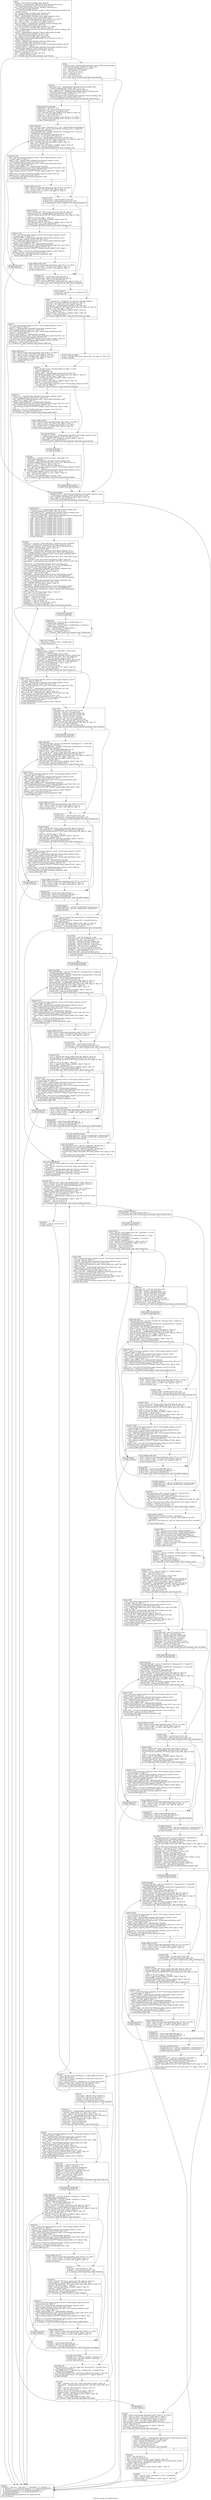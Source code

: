 digraph "CFG for 'encode_mcu_huff' function" {
	label="CFG for 'encode_mcu_huff' function";

	Node0x63feda0 [shape=record,label="{entry:\l  %state = alloca %struct.working_state, align 16\l  %entropy1 = getelementptr inbounds %struct.jpeg_compress_struct,\l... %struct.jpeg_compress_struct* %cinfo, i64 0, i32 59\l  %0 = bitcast %struct.jpeg_entropy_encoder** %entropy1 to\l... %struct.huff_entropy_encoder**\l  %1 = load %struct.huff_entropy_encoder*, %struct.huff_entropy_encoder** %0,\l... align 8, !tbaa !3\l  %2 = bitcast %struct.working_state* %state to i8*\l  call void @llvm.lifetime.start(i64 56, i8* %2) #4\l  %dest = getelementptr inbounds %struct.jpeg_compress_struct,\l... %struct.jpeg_compress_struct* %cinfo, i64 0, i32 5\l  %3 = bitcast %struct.jpeg_destination_mgr** %dest to \<2 x i64\>**\l  %4 = load \<2 x i64\>*, \<2 x i64\>** %3, align 8, !tbaa !11\l  %5 = load \<2 x i64\>, \<2 x i64\>* %4, align 8, !tbaa !12\l  %free_in_buffer4 = getelementptr inbounds %struct.working_state,\l... %struct.working_state* %state, i64 0, i32 1\l  %6 = bitcast %struct.working_state* %state to \<2 x i64\>*\l  store \<2 x i64\> %5, \<2 x i64\>* %6, align 16, !tbaa !12\l  %cur = getelementptr inbounds %struct.working_state, %struct.working_state*\l... %state, i64 0, i32 2\l  %saved = getelementptr inbounds %struct.huff_entropy_encoder,\l... %struct.huff_entropy_encoder* %1, i64 0, i32 1\l  %7 = bitcast %struct.savable_state* %cur to i8*\l  %8 = bitcast %struct.savable_state* %saved to i8*\l  call void @llvm.memcpy.p0i8.p0i8.i64(i8* %7, i8* %8, i64 32, i32 8, i1\l... false), !tbaa.struct !13\l  %cinfo5 = getelementptr inbounds %struct.working_state,\l... %struct.working_state* %state, i64 0, i32 3\l  store %struct.jpeg_compress_struct* %cinfo, %struct.jpeg_compress_struct**\l... %cinfo5, align 16, !tbaa !17\l  %restart_interval = getelementptr inbounds %struct.jpeg_compress_struct,\l... %struct.jpeg_compress_struct* %cinfo, i64 0, i32 29\l  %9 = load i32, i32* %restart_interval, align 8, !tbaa !20\l  %tobool = icmp eq i32 %9, 0\l  %10 = extractelement \<2 x i64\> %5, i32 0\l  %11 = inttoptr i64 %10 to i8*\l  br i1 %tobool, label %for.cond.preheader, label %if.then\l|{<s0>T|<s1>F}}"];
	Node0x63feda0:s0 -> Node0x64272e0;
	Node0x63feda0:s1 -> Node0x63fed20;
	Node0x63fed20 [shape=record,label="{if.then:                                          \l  %restarts_to_go = getelementptr inbounds %struct.huff_entropy_encoder,\l... %struct.huff_entropy_encoder* %1, i64 0, i32 2\l  %12 = bitcast i32* %restarts_to_go to i64*\l  %13 = load i64, i64* %12, align 8\l  %14 = trunc i64 %13 to i32\l  %cmp = icmp eq i32 %14, 0\l  %15 = lshr i64 %13, 32\l  %16 = trunc i64 %15 to i8\l  br i1 %cmp, label %if.then6, label %for.cond.preheader\l|{<s0>T|<s1>F}}"];
	Node0x63fed20:s0 -> Node0x63ff800;
	Node0x63fed20:s1 -> Node0x64272e0;
	Node0x63ff800 [shape=record,label="{if.then6:                                         \l  %put_bits1.i125 = getelementptr inbounds %struct.working_state,\l... %struct.working_state* %state, i64 0, i32 2, i32 1\l  %17 = load i32, i32* %put_bits1.i125, align 8, !tbaa !21\l  %put_buffer10.i130 = getelementptr inbounds %struct.working_state,\l... %struct.working_state* %state, i64 0, i32 2, i32 0\l  %cmp1188.i132 = icmp sgt i32 %17, 0\l  %next_output_byte.i134 = getelementptr inbounds %struct.working_state,\l... %struct.working_state* %state, i64 0, i32 0\l  br i1 %cmp1188.i132, label %while.body.i145.preheader, label %if.end.i\l|{<s0>T|<s1>F}}"];
	Node0x63ff800:s0 -> Node0x6427fa0;
	Node0x63ff800:s1 -> Node0x64280c0;
	Node0x6427fa0 [shape=record,label="{while.body.i145.preheader:                        \l  %sub6.i127 = sub i32 17, %17\l  %sh_prom7.i128 = zext i32 %sub6.i127 to i64\l  %shl8.i129 = shl i64 127, %sh_prom7.i128\l  %18 = load i64, i64* %put_buffer10.i130, align 16, !tbaa !22\l  %or.i131 = or i64 %shl8.i129, %18\l  %add.i126 = add nsw i32 %17, 7\l  %19 = bitcast %struct.working_state* %state to \<2 x i64\>*\l  %20 = bitcast %struct.working_state* %state to \<2 x i64\>*\l  br label %while.body.i145\l}"];
	Node0x6427fa0 -> Node0x64288c0;
	Node0x64288c0 [shape=record,label="{while.body.i145:                                  \l  %21 = phi i8* [ %.pre, %cleanup.i170 ], [ %11, %while.body.i145.preheader ]\l  %put_bits.090.i138 = phi i32 [ %sub39.i168, %cleanup.i170 ], [ %add.i126,\l... %while.body.i145.preheader ]\l  %put_buffer.089.i139 = phi i64 [ %shl38.i167, %cleanup.i170 ], [ %or.i131,\l... %while.body.i145.preheader ]\l  %shr73.i140 = lshr i64 %put_buffer.089.i139, 16\l  %conv15.i141 = trunc i64 %shr73.i140 to i8\l  %incdec.ptr.i142 = getelementptr inbounds i8, i8* %21, i64 1\l  store i8* %incdec.ptr.i142, i8** %next_output_byte.i134, align 16, !tbaa !23\l  store i8 %conv15.i141, i8* %21, align 1, !tbaa !12\l  %22 = load i64, i64* %free_in_buffer4, align 8, !tbaa !24\l  %dec.i143 = add i64 %22, -1\l  store i64 %dec.i143, i64* %free_in_buffer4, align 8, !tbaa !24\l  %cmp16.i144 = icmp eq i64 %dec.i143, 0\l  br i1 %cmp16.i144, label %if.then18.i150, label %if.end21.i155\l|{<s0>T|<s1>F}}"];
	Node0x64288c0:s0 -> Node0x6429d00;
	Node0x64288c0:s1 -> Node0x6429de0;
	Node0x6429d00 [shape=record,label="{if.then18.i150:                                   \l  %23 = load %struct.jpeg_compress_struct*, %struct.jpeg_compress_struct**\l... %cinfo5, align 16, !tbaa !17\l  %dest1.i.i146 = getelementptr inbounds %struct.jpeg_compress_struct,\l... %struct.jpeg_compress_struct* %23, i64 0, i32 5\l  %24 = load %struct.jpeg_destination_mgr*, %struct.jpeg_destination_mgr**\l... %dest1.i.i146, align 8, !tbaa !11\l  %empty_output_buffer.i.i147 = getelementptr inbounds\l... %struct.jpeg_destination_mgr, %struct.jpeg_destination_mgr* %24, i64 0, i32 3\l  %25 = load i32 (%struct.jpeg_compress_struct*)*, i32\l... (%struct.jpeg_compress_struct*)** %empty_output_buffer.i.i147, align 8, !tbaa\l... !25\l  %call.i.i148 = tail call i32 %25(%struct.jpeg_compress_struct* %23) #4\l  %tobool.i.i149 = icmp eq i32 %call.i.i148, 0\l  br i1 %tobool.i.i149, label %cleanup.loopexit524, label\l... %dump_buffer.exit.i152\l|{<s0>T|<s1>F}}"];
	Node0x6429d00:s0 -> Node0x642b140;
	Node0x6429d00:s1 -> Node0x642b220;
	Node0x642b220 [shape=record,label="{dump_buffer.exit.i152:                            \l  %26 = bitcast %struct.jpeg_destination_mgr* %24 to \<2 x i64\>*\l  %27 = load \<2 x i64\>, \<2 x i64\>* %26, align 8, !tbaa !12\l  store \<2 x i64\> %27, \<2 x i64\>* %19, align 16, !tbaa !12\l  br label %if.end21.i155\l}"];
	Node0x642b220 -> Node0x6429de0;
	Node0x6429de0 [shape=record,label="{if.end21.i155:                                    \l  %conv14.i153 = and i64 %shr73.i140, 255\l  %cmp22.i154 = icmp eq i64 %conv14.i153, 255\l  br i1 %cmp22.i154, label %if.then24.i159, label %cleanup.i170\l|{<s0>T|<s1>F}}"];
	Node0x6429de0:s0 -> Node0x642b630;
	Node0x6429de0:s1 -> Node0x6428a60;
	Node0x642b630 [shape=record,label="{if.then24.i159:                                   \l  %28 = load i8*, i8** %next_output_byte.i134, align 16, !tbaa !23\l  %incdec.ptr26.i156 = getelementptr inbounds i8, i8* %28, i64 1\l  store i8* %incdec.ptr26.i156, i8** %next_output_byte.i134, align 16, !tbaa\l... !23\l  store i8 0, i8* %28, align 1, !tbaa !12\l  %29 = load i64, i64* %free_in_buffer4, align 8, !tbaa !24\l  %dec28.i157 = add i64 %29, -1\l  store i64 %dec28.i157, i64* %free_in_buffer4, align 8, !tbaa !24\l  %cmp29.i158 = icmp eq i64 %dec28.i157, 0\l  br i1 %cmp29.i158, label %if.then31.i164, label %cleanup.i170\l|{<s0>T|<s1>F}}"];
	Node0x642b630:s0 -> Node0x642c490;
	Node0x642b630:s1 -> Node0x6428a60;
	Node0x642c490 [shape=record,label="{if.then31.i164:                                   \l  %30 = load %struct.jpeg_compress_struct*, %struct.jpeg_compress_struct**\l... %cinfo5, align 16, !tbaa !17\l  %dest1.i75.i160 = getelementptr inbounds %struct.jpeg_compress_struct,\l... %struct.jpeg_compress_struct* %30, i64 0, i32 5\l  %31 = load %struct.jpeg_destination_mgr*, %struct.jpeg_destination_mgr**\l... %dest1.i75.i160, align 8, !tbaa !11\l  %empty_output_buffer.i76.i161 = getelementptr inbounds\l... %struct.jpeg_destination_mgr, %struct.jpeg_destination_mgr* %31, i64 0, i32 3\l  %32 = load i32 (%struct.jpeg_compress_struct*)*, i32\l... (%struct.jpeg_compress_struct*)** %empty_output_buffer.i76.i161, align 8,\l... !tbaa !25\l  %call.i77.i162 = tail call i32 %32(%struct.jpeg_compress_struct* %30) #4\l  %tobool.i78.i163 = icmp eq i32 %call.i77.i162, 0\l  br i1 %tobool.i78.i163, label %cleanup.loopexit524, label\l... %dump_buffer.exit83.i166\l|{<s0>T|<s1>F}}"];
	Node0x642c490:s0 -> Node0x642b140;
	Node0x642c490:s1 -> Node0x642d1a0;
	Node0x642d1a0 [shape=record,label="{dump_buffer.exit83.i166:                          \l  %33 = bitcast %struct.jpeg_destination_mgr* %31 to \<2 x i64\>*\l  %34 = load \<2 x i64\>, \<2 x i64\>* %33, align 8, !tbaa !12\l  store \<2 x i64\> %34, \<2 x i64\>* %20, align 16, !tbaa !12\l  br label %cleanup.i170\l}"];
	Node0x642d1a0 -> Node0x6428a60;
	Node0x6428a60 [shape=record,label="{cleanup.i170:                                     \l  %shl38.i167 = shl i64 %put_buffer.089.i139, 8\l  %sub39.i168 = add nsw i32 %put_bits.090.i138, -8\l  %cmp11.i169 = icmp sgt i32 %sub39.i168, 7\l  %.pre = load i8*, i8** %next_output_byte.i134, align 16, !tbaa !23\l  br i1 %cmp11.i169, label %while.body.i145, label %if.end.i.loopexit\l|{<s0>T|<s1>F}}"];
	Node0x6428a60:s0 -> Node0x64288c0;
	Node0x6428a60:s1 -> Node0x642d610;
	Node0x642d610 [shape=record,label="{if.end.i.loopexit:                                \l  %.pre.lcssa = phi i8* [ %.pre, %cleanup.i170 ]\l  br label %if.end.i\l}"];
	Node0x642d610 -> Node0x64280c0;
	Node0x64280c0 [shape=record,label="{if.end.i:                                         \l  %35 = phi i8* [ %11, %if.then6 ], [ %.pre.lcssa, %if.end.i.loopexit ]\l  store i64 0, i64* %put_buffer10.i130, align 16, !tbaa !22\l  store i32 0, i32* %put_bits1.i125, align 8, !tbaa !21\l  %incdec.ptr.i = getelementptr inbounds i8, i8* %35, i64 1\l  store i8* %incdec.ptr.i, i8** %next_output_byte.i134, align 16, !tbaa !23\l  store i8 -1, i8* %35, align 1, !tbaa !12\l  %36 = load i64, i64* %free_in_buffer4, align 8, !tbaa !24\l  %dec.i = add i64 %36, -1\l  store i64 %dec.i, i64* %free_in_buffer4, align 8, !tbaa !24\l  %cmp.i = icmp eq i64 %dec.i, 0\l  br i1 %cmp.i, label %if.then1.i, label %if.end.if.end6_crit_edge.i\l|{<s0>T|<s1>F}}"];
	Node0x64280c0:s0 -> Node0x6404270;
	Node0x64280c0:s1 -> Node0x6404380;
	Node0x6404380 [shape=record,label="{if.end.if.end6_crit_edge.i:                       \l  %.pre.i = load i8*, i8** %next_output_byte.i134, align 16, !tbaa !23\l  br label %if.end6.i\l}"];
	Node0x6404380 -> Node0x6404510;
	Node0x6404270 [shape=record,label="{if.then1.i:                                       \l  %37 = load %struct.jpeg_compress_struct*, %struct.jpeg_compress_struct**\l... %cinfo5, align 16, !tbaa !17\l  %dest1.i.i = getelementptr inbounds %struct.jpeg_compress_struct,\l... %struct.jpeg_compress_struct* %37, i64 0, i32 5\l  %38 = load %struct.jpeg_destination_mgr*, %struct.jpeg_destination_mgr**\l... %dest1.i.i, align 8, !tbaa !11\l  %empty_output_buffer.i.i = getelementptr inbounds\l... %struct.jpeg_destination_mgr, %struct.jpeg_destination_mgr* %38, i64 0, i32 3\l  %39 = load i32 (%struct.jpeg_compress_struct*)*, i32\l... (%struct.jpeg_compress_struct*)** %empty_output_buffer.i.i, align 8, !tbaa !25\l  %call.i32.i = tail call i32 %39(%struct.jpeg_compress_struct* %37) #4\l  %tobool.i33.i = icmp eq i32 %call.i32.i, 0\l  br i1 %tobool.i33.i, label %cleanup, label %dump_buffer.exit.i\l|{<s0>T|<s1>F}}"];
	Node0x6404270:s0 -> Node0x642f000;
	Node0x6404270:s1 -> Node0x642f0e0;
	Node0x642f0e0 [shape=record,label="{dump_buffer.exit.i:                               \l  %40 = bitcast %struct.jpeg_destination_mgr* %38 to \<2 x i64\>*\l  %41 = load \<2 x i64\>, \<2 x i64\>* %40, align 8, !tbaa !12\l  %42 = bitcast %struct.working_state* %state to \<2 x i64\>*\l  store \<2 x i64\> %41, \<2 x i64\>* %42, align 16, !tbaa !12\l  %43 = extractelement \<2 x i64\> %41, i32 0\l  %44 = inttoptr i64 %43 to i8*\l  br label %if.end6.i\l}"];
	Node0x642f0e0 -> Node0x6404510;
	Node0x6404510 [shape=record,label="{if.end6.i:                                        \l  %45 = phi i8* [ %.pre.i, %if.end.if.end6_crit_edge.i ], [ %44,\l... %dump_buffer.exit.i ]\l  %add.i = add i8 %16, -48\l  %incdec.ptr8.i = getelementptr inbounds i8, i8* %45, i64 1\l  store i8* %incdec.ptr8.i, i8** %next_output_byte.i134, align 16, !tbaa !23\l  store i8 %add.i, i8* %45, align 1, !tbaa !12\l  %46 = load i64, i64* %free_in_buffer4, align 8, !tbaa !24\l  %dec10.i = add i64 %46, -1\l  store i64 %dec10.i, i64* %free_in_buffer4, align 8, !tbaa !24\l  %cmp11.i = icmp eq i64 %dec10.i, 0\l  %47 = load %struct.jpeg_compress_struct*, %struct.jpeg_compress_struct**\l... %cinfo5, align 16, !tbaa !17\l  br i1 %cmp11.i, label %if.then13.i, label %for.cond.preheader.i\l|{<s0>T|<s1>F}}"];
	Node0x6404510:s0 -> Node0x642fa00;
	Node0x6404510:s1 -> Node0x642fae0;
	Node0x642fa00 [shape=record,label="{if.then13.i:                                      \l  %dest1.i37.i = getelementptr inbounds %struct.jpeg_compress_struct,\l... %struct.jpeg_compress_struct* %47, i64 0, i32 5\l  %48 = load %struct.jpeg_destination_mgr*, %struct.jpeg_destination_mgr**\l... %dest1.i37.i, align 8, !tbaa !11\l  %empty_output_buffer.i38.i = getelementptr inbounds\l... %struct.jpeg_destination_mgr, %struct.jpeg_destination_mgr* %48, i64 0, i32 3\l  %49 = load i32 (%struct.jpeg_compress_struct*)*, i32\l... (%struct.jpeg_compress_struct*)** %empty_output_buffer.i38.i, align 8, !tbaa\l... !25\l  %call.i39.i = tail call i32 %49(%struct.jpeg_compress_struct* %47) #4\l  %tobool.i40.i = icmp eq i32 %call.i39.i, 0\l  br i1 %tobool.i40.i, label %cleanup, label %dump_buffer.exit45.i\l|{<s0>T|<s1>F}}"];
	Node0x642fa00:s0 -> Node0x642f000;
	Node0x642fa00:s1 -> Node0x64300b0;
	Node0x64300b0 [shape=record,label="{dump_buffer.exit45.i:                             \l  %50 = bitcast %struct.jpeg_destination_mgr* %48 to \<2 x i64\>*\l  %51 = load \<2 x i64\>, \<2 x i64\>* %50, align 8, !tbaa !12\l  %52 = bitcast %struct.working_state* %state to \<2 x i64\>*\l  store \<2 x i64\> %51, \<2 x i64\>* %52, align 16, !tbaa !12\l  br label %for.cond.preheader.i\l}"];
	Node0x64300b0 -> Node0x642fae0;
	Node0x642fae0 [shape=record,label="{for.cond.preheader.i:                             \l  %comps_in_scan49.i = getelementptr inbounds %struct.jpeg_compress_struct,\l... %struct.jpeg_compress_struct* %47, i64 0, i32 41\l  %53 = load i32, i32* %comps_in_scan49.i, align 4, !tbaa !27\l  %cmp1950.i = icmp sgt i32 %53, 0\l  br i1 %cmp1950.i, label %for.body.i.preheader, label %for.cond.preheader\l|{<s0>T|<s1>F}}"];
	Node0x642fae0:s0 -> Node0x6430570;
	Node0x642fae0:s1 -> Node0x64272e0;
	Node0x6430570 [shape=record,label="{for.body.i.preheader:                             \l  br label %for.body.i\l}"];
	Node0x6430570 -> Node0x64306e0;
	Node0x64306e0 [shape=record,label="{for.body.i:                                       \l  %indvars.iv.i = phi i64 [ %indvars.iv.next.i, %for.body.i ], [ 0,\l... %for.body.i.preheader ]\l  %arrayidx.i = getelementptr inbounds %struct.working_state,\l... %struct.working_state* %state, i64 0, i32 2, i32 2, i64 %indvars.iv.i\l  store i32 0, i32* %arrayidx.i, align 4, !tbaa !16\l  %indvars.iv.next.i = add nuw nsw i64 %indvars.iv.i, 1\l  %54 = load %struct.jpeg_compress_struct*, %struct.jpeg_compress_struct**\l... %cinfo5, align 16, !tbaa !17\l  %comps_in_scan.i = getelementptr inbounds %struct.jpeg_compress_struct,\l... %struct.jpeg_compress_struct* %54, i64 0, i32 41\l  %55 = load i32, i32* %comps_in_scan.i, align 4, !tbaa !27\l  %56 = sext i32 %55 to i64\l  %cmp19.i = icmp slt i64 %indvars.iv.next.i, %56\l  br i1 %cmp19.i, label %for.body.i, label %for.cond.preheader.loopexit\l|{<s0>T|<s1>F}}"];
	Node0x64306e0:s0 -> Node0x64306e0;
	Node0x64306e0:s1 -> Node0x6430cf0;
	Node0x6430cf0 [shape=record,label="{for.cond.preheader.loopexit:                      \l  br label %for.cond.preheader\l}"];
	Node0x6430cf0 -> Node0x64272e0;
	Node0x64272e0 [shape=record,label="{for.cond.preheader:                               \l  %blocks_in_MCU = getelementptr inbounds %struct.jpeg_compress_struct,\l... %struct.jpeg_compress_struct* %cinfo, i64 0, i32 45\l  %57 = load i32, i32* %blocks_in_MCU, align 8, !tbaa !28\l  %cmp11494 = icmp sgt i32 %57, 0\l  br i1 %cmp11494, label %for.body.lr.ph, label %for.end\l|{<s0>T|<s1>F}}"];
	Node0x64272e0:s0 -> Node0x642c080;
	Node0x64272e0:s1 -> Node0x642c160;
	Node0x642c080 [shape=record,label="{for.body.lr.ph:                                   \l  %put_bits1.i177 = getelementptr inbounds %struct.working_state,\l... %struct.working_state* %state, i64 0, i32 2, i32 1\l  %put_buffer10.i192 = getelementptr inbounds %struct.working_state,\l... %struct.working_state* %state, i64 0, i32 2, i32 0\l  %next_output_byte.i196 = getelementptr inbounds %struct.working_state,\l... %struct.working_state* %state, i64 0, i32 0\l  %58 = bitcast %struct.working_state* %state to \<2 x i64\>*\l  %59 = bitcast %struct.working_state* %state to \<2 x i64\>*\l  %60 = bitcast %struct.working_state* %state to \<2 x i64\>*\l  %61 = bitcast %struct.working_state* %state to \<2 x i64\>*\l  %62 = bitcast %struct.working_state* %state to \<2 x i64\>*\l  %63 = bitcast %struct.working_state* %state to \<2 x i64\>*\l  %64 = bitcast %struct.working_state* %state to \<2 x i64\>*\l  %65 = bitcast %struct.working_state* %state to \<2 x i64\>*\l  %66 = bitcast %struct.working_state* %state to \<2 x i64\>*\l  %67 = bitcast %struct.working_state* %state to \<2 x i64\>*\l  %68 = bitcast %struct.working_state* %state to \<2 x i64\>*\l  %69 = bitcast %struct.working_state* %state to \<2 x i64\>*\l  br label %for.body\l}"];
	Node0x642c080 -> Node0x64320b0;
	Node0x64320b0 [shape=record,label="{for.body:                                         \l  %indvars.iv = phi i64 [ 0, %for.body.lr.ph ], [ %indvars.iv.next, %if.end27 ]\l  %arrayidx = getelementptr inbounds %struct.jpeg_compress_struct,\l... %struct.jpeg_compress_struct* %cinfo, i64 0, i32 46, i64 %indvars.iv\l  %70 = load i32, i32* %arrayidx, align 4, !tbaa !16\l  %idxprom12 = sext i32 %70 to i64\l  %arrayidx13 = getelementptr inbounds %struct.jpeg_compress_struct,\l... %struct.jpeg_compress_struct* %cinfo, i64 0, i32 42, i64 %idxprom12\l  %71 = load %struct.jpeg_component_info*, %struct.jpeg_component_info**\l... %arrayidx13, align 8, !tbaa !29\l  %arrayidx15 = getelementptr inbounds [64 x i16]*, [64 x i16]** %MCU_data,\l... i64 %indvars.iv\l  %72 = load [64 x i16]*, [64 x i16]** %arrayidx15, align 8, !tbaa !29\l  %arraydecay = getelementptr inbounds [64 x i16], [64 x i16]* %72, i64 0, i64\l... 0\l  %arrayidx19 = getelementptr inbounds %struct.working_state,\l... %struct.working_state* %state, i64 0, i32 2, i32 2, i64 %idxprom12\l  %73 = load i32, i32* %arrayidx19, align 4, !tbaa !16\l  %dc_tbl_no = getelementptr inbounds %struct.jpeg_component_info,\l... %struct.jpeg_component_info* %71, i64 0, i32 5\l  %74 = load i32, i32* %dc_tbl_no, align 4, !tbaa !30\l  %idxprom20 = sext i32 %74 to i64\l  %arrayidx21 = getelementptr inbounds %struct.huff_entropy_encoder,\l... %struct.huff_entropy_encoder* %1, i64 0, i32 4, i64 %idxprom20\l  %75 = load %struct.c_derived_tbl*, %struct.c_derived_tbl** %arrayidx21,\l... align 8, !tbaa !29\l  %ac_tbl_no = getelementptr inbounds %struct.jpeg_component_info,\l... %struct.jpeg_component_info* %71, i64 0, i32 6\l  %76 = load i32, i32* %ac_tbl_no, align 8, !tbaa !32\l  %idxprom22 = sext i32 %76 to i64\l  %arrayidx23 = getelementptr inbounds %struct.huff_entropy_encoder,\l... %struct.huff_entropy_encoder* %1, i64 0, i32 5, i64 %idxprom22\l  %77 = load %struct.c_derived_tbl*, %struct.c_derived_tbl** %arrayidx23,\l... align 8, !tbaa !29\l  %78 = load i16, i16* %arraydecay, align 2, !tbaa !33\l  %conv.i96 = sext i16 %78 to i32\l  %sub.i = sub nsw i32 %conv.i96, %73\l  %cmp.i97 = icmp slt i32 %sub.i, 0\l  %sub2.i = sub nsw i32 0, %sub.i\l  %temp.0.i = select i1 %cmp.i97, i32 %sub2.i, i32 %sub.i\l  %sub.lobit.i = ashr i32 %sub.i, 31\l  %temp2.0.i = add nsw i32 %sub.lobit.i, %sub.i\l  %tobool140.i = icmp eq i32 %temp.0.i, 0\l  br i1 %tobool140.i, label %while.end.i, label %while.body.i.preheader\l|{<s0>T|<s1>F}}"];
	Node0x64320b0:s0 -> Node0x6433620;
	Node0x64320b0:s1 -> Node0x6433730;
	Node0x6433730 [shape=record,label="{while.body.i.preheader:                           \l  br label %while.body.i\l}"];
	Node0x6433730 -> Node0x64338c0;
	Node0x64338c0 [shape=record,label="{while.body.i:                                     \l  %nbits.0142.i = phi i32 [ %inc.i, %while.body.i ], [ 0,\l... %while.body.i.preheader ]\l  %temp.1141.i = phi i32 [ %shr.i, %while.body.i ], [ %temp.0.i,\l... %while.body.i.preheader ]\l  %inc.i = add nuw nsw i32 %nbits.0142.i, 1\l  %shr.i = ashr i32 %temp.1141.i, 1\l  %tobool.i = icmp eq i32 %shr.i, 0\l  br i1 %tobool.i, label %while.end.i.loopexit, label %while.body.i\l|{<s0>T|<s1>F}}"];
	Node0x64338c0:s0 -> Node0x6433e10;
	Node0x64338c0:s1 -> Node0x64338c0;
	Node0x6433e10 [shape=record,label="{while.end.i.loopexit:                             \l  %inc.i.lcssa = phi i32 [ %inc.i, %while.body.i ]\l  br label %while.end.i\l}"];
	Node0x6433e10 -> Node0x6433620;
	Node0x6433620 [shape=record,label="{while.end.i:                                      \l  %nbits.0.lcssa.i = phi i32 [ 0, %for.body ], [ %inc.i.lcssa,\l... %while.end.i.loopexit ]\l  %idxprom.i = sext i32 %nbits.0.lcssa.i to i64\l  %arrayidx3.i = getelementptr inbounds %struct.c_derived_tbl,\l... %struct.c_derived_tbl* %75, i64 0, i32 0, i64 %idxprom.i\l  %79 = load i32, i32* %arrayidx3.i, align 4, !tbaa !16\l  %arrayidx5.i = getelementptr inbounds %struct.c_derived_tbl,\l... %struct.c_derived_tbl* %75, i64 0, i32 1, i64 %idxprom.i\l  %80 = load i8, i8* %arrayidx5.i, align 1, !tbaa !12\l  %conv6.i = sext i8 %80 to i32\l  %conv.i176 = zext i32 %79 to i64\l  %81 = load i32, i32* %put_bits1.i177, align 8, !tbaa !21\l  %cmp.i178 = icmp eq i8 %80, 0\l  br i1 %cmp.i178, label %if.then.i183, label %if.end.i195\l|{<s0>T|<s1>F}}"];
	Node0x6433620:s0 -> Node0x642e880;
	Node0x6433620:s1 -> Node0x642e960;
	Node0x642e880 [shape=record,label="{if.then.i183:                                     \l  %82 = load %struct.jpeg_compress_struct*, %struct.jpeg_compress_struct**\l... %cinfo5, align 16, !tbaa !17\l  %err.i180 = getelementptr inbounds %struct.jpeg_compress_struct,\l... %struct.jpeg_compress_struct* %82, i64 0, i32 0\l  %83 = load %struct.jpeg_error_mgr*, %struct.jpeg_error_mgr** %err.i180,\l... align 8, !tbaa !34\l  %msg_code.i181 = getelementptr inbounds %struct.jpeg_error_mgr,\l... %struct.jpeg_error_mgr* %83, i64 0, i32 5\l  store i32 39, i32* %msg_code.i181, align 8, !tbaa !35\l  %error_exit.i182 = getelementptr inbounds %struct.jpeg_error_mgr,\l... %struct.jpeg_error_mgr* %83, i64 0, i32 0\l  %84 = load void (%struct.jpeg_common_struct*)*, void\l... (%struct.jpeg_common_struct*)** %error_exit.i182, align 8, !tbaa !37\l  %85 = bitcast %struct.jpeg_compress_struct* %82 to\l... %struct.jpeg_common_struct*\l  tail call void %84(%struct.jpeg_common_struct* %85) #4\l  br label %if.end.i195\l}"];
	Node0x642e880 -> Node0x642e960;
	Node0x642e960 [shape=record,label="{if.end.i195:                                      \l  %sh_prom.i184 = zext i32 %conv6.i to i64\l  %shl.i185 = shl i64 1, %sh_prom.i184\l  %sub.i186 = add i64 %shl.i185, 4294967295\l  %and.i187 = and i64 %sub.i186, %conv.i176\l  %add.i188 = add nsw i32 %81, %conv6.i\l  %sub6.i189 = sub nsw i32 24, %add.i188\l  %sh_prom7.i190 = zext i32 %sub6.i189 to i64\l  %shl8.i191 = shl i64 %and.i187, %sh_prom7.i190\l  %86 = load i64, i64* %put_buffer10.i192, align 16, !tbaa !22\l  %or.i193 = or i64 %86, %shl8.i191\l  %cmp1188.i194 = icmp sgt i32 %add.i188, 7\l  br i1 %cmp1188.i194, label %while.body.i207.preheader, label %if.end9.i\l|{<s0>T|<s1>F}}"];
	Node0x642e960:s0 -> Node0x6435a00;
	Node0x642e960:s1 -> Node0x6435b20;
	Node0x6435a00 [shape=record,label="{while.body.i207.preheader:                        \l  br label %while.body.i207\l}"];
	Node0x6435a00 -> Node0x6435c90;
	Node0x6435c90 [shape=record,label="{while.body.i207:                                  \l  %put_bits.090.i200 = phi i32 [ %sub39.i229, %cleanup.i231 ], [ %add.i188,\l... %while.body.i207.preheader ]\l  %put_buffer.089.i201 = phi i64 [ %shl38.i228, %cleanup.i231 ], [ %or.i193,\l... %while.body.i207.preheader ]\l  %shr73.i202 = lshr i64 %put_buffer.089.i201, 16\l  %conv15.i203 = trunc i64 %shr73.i202 to i8\l  %87 = load i8*, i8** %next_output_byte.i196, align 16, !tbaa !23\l  %incdec.ptr.i204 = getelementptr inbounds i8, i8* %87, i64 1\l  store i8* %incdec.ptr.i204, i8** %next_output_byte.i196, align 16, !tbaa !23\l  store i8 %conv15.i203, i8* %87, align 1, !tbaa !12\l  %88 = load i64, i64* %free_in_buffer4, align 8, !tbaa !24\l  %dec.i205 = add i64 %88, -1\l  store i64 %dec.i205, i64* %free_in_buffer4, align 8, !tbaa !24\l  %cmp16.i206 = icmp eq i64 %dec.i205, 0\l  br i1 %cmp16.i206, label %if.then18.i211, label %if.end21.i216\l|{<s0>T|<s1>F}}"];
	Node0x6435c90:s0 -> Node0x6409e30;
	Node0x6435c90:s1 -> Node0x6409f10;
	Node0x6409e30 [shape=record,label="{if.then18.i211:                                   \l  %89 = load %struct.jpeg_compress_struct*, %struct.jpeg_compress_struct**\l... %cinfo5, align 16, !tbaa !17\l  %dest1.i.i208 = getelementptr inbounds %struct.jpeg_compress_struct,\l... %struct.jpeg_compress_struct* %89, i64 0, i32 5\l  %90 = load %struct.jpeg_destination_mgr*, %struct.jpeg_destination_mgr**\l... %dest1.i.i208, align 8, !tbaa !11\l  %empty_output_buffer.i.i209 = getelementptr inbounds\l... %struct.jpeg_destination_mgr, %struct.jpeg_destination_mgr* %90, i64 0, i32 3\l  %91 = load i32 (%struct.jpeg_compress_struct*)*, i32\l... (%struct.jpeg_compress_struct*)** %empty_output_buffer.i.i209, align 8, !tbaa\l... !25\l  %call.i.i = tail call i32 %91(%struct.jpeg_compress_struct* %89) #4\l  %tobool.i.i210 = icmp eq i32 %call.i.i, 0\l  br i1 %tobool.i.i210, label %cleanup.loopexit523, label\l... %dump_buffer.exit.i213\l|{<s0>T|<s1>F}}"];
	Node0x6409e30:s0 -> Node0x640a520;
	Node0x6409e30:s1 -> Node0x640a600;
	Node0x640a600 [shape=record,label="{dump_buffer.exit.i213:                            \l  %92 = bitcast %struct.jpeg_destination_mgr* %90 to \<2 x i64\>*\l  %93 = load \<2 x i64\>, \<2 x i64\>* %92, align 8, !tbaa !12\l  store \<2 x i64\> %93, \<2 x i64\>* %68, align 16, !tbaa !12\l  br label %if.end21.i216\l}"];
	Node0x640a600 -> Node0x6409f10;
	Node0x6409f10 [shape=record,label="{if.end21.i216:                                    \l  %conv14.i214 = and i64 %shr73.i202, 255\l  %cmp22.i215 = icmp eq i64 %conv14.i214, 255\l  br i1 %cmp22.i215, label %if.then24.i220, label %cleanup.i231\l|{<s0>T|<s1>F}}"];
	Node0x6409f10:s0 -> Node0x640a9d0;
	Node0x6409f10:s1 -> Node0x6435db0;
	Node0x640a9d0 [shape=record,label="{if.then24.i220:                                   \l  %94 = load i8*, i8** %next_output_byte.i196, align 16, !tbaa !23\l  %incdec.ptr26.i217 = getelementptr inbounds i8, i8* %94, i64 1\l  store i8* %incdec.ptr26.i217, i8** %next_output_byte.i196, align 16, !tbaa\l... !23\l  store i8 0, i8* %94, align 1, !tbaa !12\l  %95 = load i64, i64* %free_in_buffer4, align 8, !tbaa !24\l  %dec28.i218 = add i64 %95, -1\l  store i64 %dec28.i218, i64* %free_in_buffer4, align 8, !tbaa !24\l  %cmp29.i219 = icmp eq i64 %dec28.i218, 0\l  br i1 %cmp29.i219, label %if.then31.i225, label %cleanup.i231\l|{<s0>T|<s1>F}}"];
	Node0x640a9d0:s0 -> Node0x6415400;
	Node0x640a9d0:s1 -> Node0x6435db0;
	Node0x6415400 [shape=record,label="{if.then31.i225:                                   \l  %96 = load %struct.jpeg_compress_struct*, %struct.jpeg_compress_struct**\l... %cinfo5, align 16, !tbaa !17\l  %dest1.i75.i221 = getelementptr inbounds %struct.jpeg_compress_struct,\l... %struct.jpeg_compress_struct* %96, i64 0, i32 5\l  %97 = load %struct.jpeg_destination_mgr*, %struct.jpeg_destination_mgr**\l... %dest1.i75.i221, align 8, !tbaa !11\l  %empty_output_buffer.i76.i222 = getelementptr inbounds\l... %struct.jpeg_destination_mgr, %struct.jpeg_destination_mgr* %97, i64 0, i32 3\l  %98 = load i32 (%struct.jpeg_compress_struct*)*, i32\l... (%struct.jpeg_compress_struct*)** %empty_output_buffer.i76.i222, align 8,\l... !tbaa !25\l  %call.i77.i223 = tail call i32 %98(%struct.jpeg_compress_struct* %96) #4\l  %tobool.i78.i224 = icmp eq i32 %call.i77.i223, 0\l  br i1 %tobool.i78.i224, label %cleanup.loopexit523, label\l... %dump_buffer.exit83.i227\l|{<s0>T|<s1>F}}"];
	Node0x6415400:s0 -> Node0x640a520;
	Node0x6415400:s1 -> Node0x640bd40;
	Node0x640bd40 [shape=record,label="{dump_buffer.exit83.i227:                          \l  %99 = bitcast %struct.jpeg_destination_mgr* %97 to \<2 x i64\>*\l  %100 = load \<2 x i64\>, \<2 x i64\>* %99, align 8, !tbaa !12\l  store \<2 x i64\> %100, \<2 x i64\>* %69, align 16, !tbaa !12\l  br label %cleanup.i231\l}"];
	Node0x640bd40 -> Node0x6435db0;
	Node0x6435db0 [shape=record,label="{cleanup.i231:                                     \l  %shl38.i228 = shl i64 %put_buffer.089.i201, 8\l  %sub39.i229 = add nsw i32 %put_bits.090.i200, -8\l  %cmp11.i230 = icmp sgt i32 %sub39.i229, 7\l  br i1 %cmp11.i230, label %while.body.i207, label %if.end9.i.loopexit\l|{<s0>T|<s1>F}}"];
	Node0x6435db0:s0 -> Node0x6435c90;
	Node0x6435db0:s1 -> Node0x64159c0;
	Node0x64159c0 [shape=record,label="{if.end9.i.loopexit:                               \l  %sub39.i229.lcssa = phi i32 [ %sub39.i229, %cleanup.i231 ]\l  %shl38.i228.lcssa = phi i64 [ %shl38.i228, %cleanup.i231 ]\l  br label %if.end9.i\l}"];
	Node0x64159c0 -> Node0x6435b20;
	Node0x6435b20 [shape=record,label="{if.end9.i:                                        \l  %101 = phi i32 [ %add.i188, %if.end.i195 ], [ %sub39.i229.lcssa,\l... %if.end9.i.loopexit ]\l  %102 = phi i64 [ %or.i193, %if.end.i195 ], [ %shl38.i228.lcssa,\l... %if.end9.i.loopexit ]\l  store i64 %102, i64* %put_buffer10.i192, align 16, !tbaa !22\l  store i32 %101, i32* %put_bits1.i177, align 8, !tbaa !21\l  %tobool10.i = icmp eq i32 %nbits.0.lcssa.i, 0\l  br i1 %tobool10.i, label %for.cond.preheader.i98, label %if.end.i256\l|{<s0>T|<s1>F}}"];
	Node0x6435b20:s0 -> Node0x6431170;
	Node0x6435b20:s1 -> Node0x6431250;
	Node0x6431250 [shape=record,label="{if.end.i256:                                      \l  %conv.i237 = zext i32 %temp2.0.i to i64\l  %sh_prom.i245 = zext i32 %nbits.0.lcssa.i to i64\l  %shl.i246 = shl i64 1, %sh_prom.i245\l  %sub.i247 = add i64 %shl.i246, 4294967295\l  %and.i248 = and i64 %sub.i247, %conv.i237\l  %add.i249 = add nsw i32 %101, %nbits.0.lcssa.i\l  %sub6.i250 = sub nsw i32 24, %add.i249\l  %sh_prom7.i251 = zext i32 %sub6.i250 to i64\l  %shl8.i252 = shl i64 %and.i248, %sh_prom7.i251\l  %or.i254 = or i64 %shl8.i252, %102\l  %cmp1188.i255 = icmp sgt i32 %add.i249, 7\l  br i1 %cmp1188.i255, label %while.body.i268.preheader, label\l... %emit_bits.exit298\l|{<s0>T|<s1>F}}"];
	Node0x6431250:s0 -> Node0x640c2f0;
	Node0x6431250:s1 -> Node0x640c370;
	Node0x640c2f0 [shape=record,label="{while.body.i268.preheader:                        \l  br label %while.body.i268\l}"];
	Node0x640c2f0 -> Node0x640c500;
	Node0x640c500 [shape=record,label="{while.body.i268:                                  \l  %put_bits.090.i261 = phi i32 [ %sub39.i291, %cleanup.i293 ], [ %add.i249,\l... %while.body.i268.preheader ]\l  %put_buffer.089.i262 = phi i64 [ %shl38.i290, %cleanup.i293 ], [ %or.i254,\l... %while.body.i268.preheader ]\l  %shr73.i263 = lshr i64 %put_buffer.089.i262, 16\l  %conv15.i264 = trunc i64 %shr73.i263 to i8\l  %103 = load i8*, i8** %next_output_byte.i196, align 16, !tbaa !23\l  %incdec.ptr.i265 = getelementptr inbounds i8, i8* %103, i64 1\l  store i8* %incdec.ptr.i265, i8** %next_output_byte.i196, align 16, !tbaa !23\l  store i8 %conv15.i264, i8* %103, align 1, !tbaa !12\l  %104 = load i64, i64* %free_in_buffer4, align 8, !tbaa !24\l  %dec.i266 = add i64 %104, -1\l  store i64 %dec.i266, i64* %free_in_buffer4, align 8, !tbaa !24\l  %cmp16.i267 = icmp eq i64 %dec.i266, 0\l  br i1 %cmp16.i267, label %if.then18.i273, label %if.end21.i278\l|{<s0>T|<s1>F}}"];
	Node0x640c500:s0 -> Node0x640cf30;
	Node0x640c500:s1 -> Node0x640d010;
	Node0x640cf30 [shape=record,label="{if.then18.i273:                                   \l  %105 = load %struct.jpeg_compress_struct*, %struct.jpeg_compress_struct**\l... %cinfo5, align 16, !tbaa !17\l  %dest1.i.i269 = getelementptr inbounds %struct.jpeg_compress_struct,\l... %struct.jpeg_compress_struct* %105, i64 0, i32 5\l  %106 = load %struct.jpeg_destination_mgr*, %struct.jpeg_destination_mgr**\l... %dest1.i.i269, align 8, !tbaa !11\l  %empty_output_buffer.i.i270 = getelementptr inbounds\l... %struct.jpeg_destination_mgr, %struct.jpeg_destination_mgr* %106, i64 0, i32 3\l  %107 = load i32 (%struct.jpeg_compress_struct*)*, i32\l... (%struct.jpeg_compress_struct*)** %empty_output_buffer.i.i270, align 8, !tbaa\l... !25\l  %call.i.i271 = tail call i32 %107(%struct.jpeg_compress_struct* %105) #4\l  %tobool.i.i272 = icmp eq i32 %call.i.i271, 0\l  br i1 %tobool.i.i272, label %cleanup.loopexit522, label\l... %dump_buffer.exit.i275\l|{<s0>T|<s1>F}}"];
	Node0x640cf30:s0 -> Node0x643f6e0;
	Node0x640cf30:s1 -> Node0x643f7f0;
	Node0x643f7f0 [shape=record,label="{dump_buffer.exit.i275:                            \l  %108 = bitcast %struct.jpeg_destination_mgr* %106 to \<2 x i64\>*\l  %109 = load \<2 x i64\>, \<2 x i64\>* %108, align 8, !tbaa !12\l  store \<2 x i64\> %109, \<2 x i64\>* %66, align 16, !tbaa !12\l  br label %if.end21.i278\l}"];
	Node0x643f7f0 -> Node0x640d010;
	Node0x640d010 [shape=record,label="{if.end21.i278:                                    \l  %conv14.i276 = and i64 %shr73.i263, 255\l  %cmp22.i277 = icmp eq i64 %conv14.i276, 255\l  br i1 %cmp22.i277, label %if.then24.i282, label %cleanup.i293\l|{<s0>T|<s1>F}}"];
	Node0x640d010:s0 -> Node0x643fbc0;
	Node0x640d010:s1 -> Node0x640c620;
	Node0x643fbc0 [shape=record,label="{if.then24.i282:                                   \l  %110 = load i8*, i8** %next_output_byte.i196, align 16, !tbaa !23\l  %incdec.ptr26.i279 = getelementptr inbounds i8, i8* %110, i64 1\l  store i8* %incdec.ptr26.i279, i8** %next_output_byte.i196, align 16, !tbaa\l... !23\l  store i8 0, i8* %110, align 1, !tbaa !12\l  %111 = load i64, i64* %free_in_buffer4, align 8, !tbaa !24\l  %dec28.i280 = add i64 %111, -1\l  store i64 %dec28.i280, i64* %free_in_buffer4, align 8, !tbaa !24\l  %cmp29.i281 = icmp eq i64 %dec28.i280, 0\l  br i1 %cmp29.i281, label %if.then31.i287, label %cleanup.i293\l|{<s0>T|<s1>F}}"];
	Node0x643fbc0:s0 -> Node0x6440100;
	Node0x643fbc0:s1 -> Node0x640c620;
	Node0x6440100 [shape=record,label="{if.then31.i287:                                   \l  %112 = load %struct.jpeg_compress_struct*, %struct.jpeg_compress_struct**\l... %cinfo5, align 16, !tbaa !17\l  %dest1.i75.i283 = getelementptr inbounds %struct.jpeg_compress_struct,\l... %struct.jpeg_compress_struct* %112, i64 0, i32 5\l  %113 = load %struct.jpeg_destination_mgr*, %struct.jpeg_destination_mgr**\l... %dest1.i75.i283, align 8, !tbaa !11\l  %empty_output_buffer.i76.i284 = getelementptr inbounds\l... %struct.jpeg_destination_mgr, %struct.jpeg_destination_mgr* %113, i64 0, i32 3\l  %114 = load i32 (%struct.jpeg_compress_struct*)*, i32\l... (%struct.jpeg_compress_struct*)** %empty_output_buffer.i76.i284, align 8,\l... !tbaa !25\l  %call.i77.i285 = tail call i32 %114(%struct.jpeg_compress_struct* %112) #4\l  %tobool.i78.i286 = icmp eq i32 %call.i77.i285, 0\l  br i1 %tobool.i78.i286, label %cleanup.loopexit522, label\l... %dump_buffer.exit83.i289\l|{<s0>T|<s1>F}}"];
	Node0x6440100:s0 -> Node0x643f6e0;
	Node0x6440100:s1 -> Node0x64406b0;
	Node0x64406b0 [shape=record,label="{dump_buffer.exit83.i289:                          \l  %115 = bitcast %struct.jpeg_destination_mgr* %113 to \<2 x i64\>*\l  %116 = load \<2 x i64\>, \<2 x i64\>* %115, align 8, !tbaa !12\l  store \<2 x i64\> %116, \<2 x i64\>* %67, align 16, !tbaa !12\l  br label %cleanup.i293\l}"];
	Node0x64406b0 -> Node0x640c620;
	Node0x640c620 [shape=record,label="{cleanup.i293:                                     \l  %shl38.i290 = shl i64 %put_buffer.089.i262, 8\l  %sub39.i291 = add nsw i32 %put_bits.090.i261, -8\l  %cmp11.i292 = icmp sgt i32 %sub39.i291, 7\l  br i1 %cmp11.i292, label %while.body.i268, label %emit_bits.exit298.loopexit\l|{<s0>T|<s1>F}}"];
	Node0x640c620:s0 -> Node0x640c500;
	Node0x640c620:s1 -> Node0x6440ae0;
	Node0x6440ae0 [shape=record,label="{emit_bits.exit298.loopexit:                       \l  %sub39.i291.lcssa = phi i32 [ %sub39.i291, %cleanup.i293 ]\l  %shl38.i290.lcssa = phi i64 [ %shl38.i290, %cleanup.i293 ]\l  br label %emit_bits.exit298\l}"];
	Node0x6440ae0 -> Node0x640c370;
	Node0x640c370 [shape=record,label="{emit_bits.exit298:                                \l  %put_bits.0.lcssa.i294 = phi i32 [ %add.i249, %if.end.i256 ], [\l... %sub39.i291.lcssa, %emit_bits.exit298.loopexit ]\l  %put_buffer.0.lcssa.i295 = phi i64 [ %or.i254, %if.end.i256 ], [\l... %shl38.i290.lcssa, %emit_bits.exit298.loopexit ]\l  store i64 %put_buffer.0.lcssa.i295, i64* %put_buffer10.i192, align 16, !tbaa\l... !22\l  store i32 %put_bits.0.lcssa.i294, i32* %put_bits1.i177, align 8, !tbaa !21\l  br label %for.cond.preheader.i98\l}"];
	Node0x640c370 -> Node0x6431170;
	Node0x6431170 [shape=record,label="{for.cond.preheader.i98:                           \l  %117 = phi i64 [ %put_buffer.0.lcssa.i295, %emit_bits.exit298 ], [ %102,\l... %if.end9.i ]\l  %118 = phi i32 [ %put_bits.0.lcssa.i294, %emit_bits.exit298 ], [ %101,\l... %if.end9.i ]\l  %arrayidx33.i = getelementptr inbounds %struct.c_derived_tbl,\l... %struct.c_derived_tbl* %77, i64 0, i32 0, i64 240\l  %arrayidx35.i = getelementptr inbounds %struct.c_derived_tbl,\l... %struct.c_derived_tbl* %77, i64 0, i32 1, i64 240\l  br label %for.body.i100\l}"];
	Node0x6431170 -> Node0x6441220;
	Node0x6441220 [shape=record,label="{for.body.i100:                                    \l  %119 = phi i64 [ %117, %for.cond.preheader.i98 ], [ %182, %for.inc.i ]\l  %120 = phi i32 [ %118, %for.cond.preheader.i98 ], [ %183, %for.inc.i ]\l  %indvars.iv.i99 = phi i64 [ 1, %for.cond.preheader.i98 ], [\l... %indvars.iv.next.i102, %for.inc.i ]\l  %r.0139.i = phi i32 [ 0, %for.cond.preheader.i98 ], [ %r.2.i, %for.inc.i ]\l  %arrayidx20.i = getelementptr inbounds [0 x i32], [0 x i32]*\l... @jpeg_natural_order, i64 0, i64 %indvars.iv.i99\l  %121 = load i32, i32* %arrayidx20.i, align 4, !tbaa !16\l  %idxprom21.i = sext i32 %121 to i64\l  %arrayidx22.i = getelementptr inbounds [64 x i16], [64 x i16]* %72, i64 0,\l... i64 %idxprom21.i\l  %122 = load i16, i16* %arrayidx22.i, align 2, !tbaa !33\l  %conv23.i = sext i16 %122 to i32\l  %cmp24.i = icmp eq i16 %122, 0\l  br i1 %cmp24.i, label %if.then26.i, label %while.cond28.preheader.i\l|{<s0>T|<s1>F}}"];
	Node0x6441220:s0 -> Node0x6441d00;
	Node0x6441220:s1 -> Node0x6441e10;
	Node0x6441e10 [shape=record,label="{while.cond28.preheader.i:                         \l  %cmp29136.i = icmp sgt i32 %r.0139.i, 15\l  br i1 %cmp29136.i, label %while.body31.i.preheader, label %while.end42.i\l|{<s0>T|<s1>F}}"];
	Node0x6441e10:s0 -> Node0x6442070;
	Node0x6441e10:s1 -> Node0x6442130;
	Node0x6442070 [shape=record,label="{while.body31.i.preheader:                         \l  br label %while.body31.i\l}"];
	Node0x6442070 -> Node0x6442270;
	Node0x6441d00 [shape=record,label="{if.then26.i:                                      \l  %inc27.i = add nsw i32 %r.0139.i, 1\l  br label %for.inc.i\l}"];
	Node0x6441d00 -> Node0x64413a0;
	Node0x6442270 [shape=record,label="{while.body31.i:                                   \l  %123 = phi i64 [ %put_buffer.0.lcssa.i357, %if.end40.i ], [ %119,\l... %while.body31.i.preheader ]\l  %124 = phi i32 [ %put_bits.0.lcssa.i356, %if.end40.i ], [ %120,\l... %while.body31.i.preheader ]\l  %r.1137.i = phi i32 [ %sub41.i, %if.end40.i ], [ %r.0139.i,\l... %while.body31.i.preheader ]\l  %125 = load i32, i32* %arrayidx33.i, align 4, !tbaa !16\l  %126 = load i8, i8* %arrayidx35.i, align 4, !tbaa !12\l  %conv36.i = sext i8 %126 to i32\l  %conv.i299 = zext i32 %125 to i64\l  %cmp.i301 = icmp eq i8 %126, 0\l  br i1 %cmp.i301, label %if.then.i306, label %if.end.i318\l|{<s0>T|<s1>F}}"];
	Node0x6442270:s0 -> Node0x6442b80;
	Node0x6442270:s1 -> Node0x6442c60;
	Node0x6442b80 [shape=record,label="{if.then.i306:                                     \l  %127 = load %struct.jpeg_compress_struct*, %struct.jpeg_compress_struct**\l... %cinfo5, align 16, !tbaa !17\l  %err.i303 = getelementptr inbounds %struct.jpeg_compress_struct,\l... %struct.jpeg_compress_struct* %127, i64 0, i32 0\l  %128 = load %struct.jpeg_error_mgr*, %struct.jpeg_error_mgr** %err.i303,\l... align 8, !tbaa !34\l  %msg_code.i304 = getelementptr inbounds %struct.jpeg_error_mgr,\l... %struct.jpeg_error_mgr* %128, i64 0, i32 5\l  store i32 39, i32* %msg_code.i304, align 8, !tbaa !35\l  %error_exit.i305 = getelementptr inbounds %struct.jpeg_error_mgr,\l... %struct.jpeg_error_mgr* %128, i64 0, i32 0\l  %129 = load void (%struct.jpeg_common_struct*)*, void\l... (%struct.jpeg_common_struct*)** %error_exit.i305, align 8, !tbaa !37\l  %130 = bitcast %struct.jpeg_compress_struct* %127 to\l... %struct.jpeg_common_struct*\l  tail call void %129(%struct.jpeg_common_struct* %130) #4\l  br label %if.end.i318\l}"];
	Node0x6442b80 -> Node0x6442c60;
	Node0x6442c60 [shape=record,label="{if.end.i318:                                      \l  %sh_prom.i307 = zext i32 %conv36.i to i64\l  %shl.i308 = shl i64 1, %sh_prom.i307\l  %sub.i309 = add i64 %shl.i308, 4294967295\l  %and.i310 = and i64 %sub.i309, %conv.i299\l  %add.i311 = add nsw i32 %124, %conv36.i\l  %sub6.i312 = sub nsw i32 24, %add.i311\l  %sh_prom7.i313 = zext i32 %sub6.i312 to i64\l  %shl8.i314 = shl i64 %and.i310, %sh_prom7.i313\l  %or.i316 = or i64 %123, %shl8.i314\l  %cmp1188.i317 = icmp sgt i32 %add.i311, 7\l  br i1 %cmp1188.i317, label %while.body.i330.preheader, label %if.end40.i\l|{<s0>T|<s1>F}}"];
	Node0x6442c60:s0 -> Node0x6443db0;
	Node0x6442c60:s1 -> Node0x6442450;
	Node0x6443db0 [shape=record,label="{while.body.i330.preheader:                        \l  br label %while.body.i330\l}"];
	Node0x6443db0 -> Node0x6443f60;
	Node0x6443f60 [shape=record,label="{while.body.i330:                                  \l  %put_bits.090.i323 = phi i32 [ %sub39.i353, %cleanup.i355 ], [ %add.i311,\l... %while.body.i330.preheader ]\l  %put_buffer.089.i324 = phi i64 [ %shl38.i352, %cleanup.i355 ], [ %or.i316,\l... %while.body.i330.preheader ]\l  %shr73.i325 = lshr i64 %put_buffer.089.i324, 16\l  %conv15.i326 = trunc i64 %shr73.i325 to i8\l  %131 = load i8*, i8** %next_output_byte.i196, align 16, !tbaa !23\l  %incdec.ptr.i327 = getelementptr inbounds i8, i8* %131, i64 1\l  store i8* %incdec.ptr.i327, i8** %next_output_byte.i196, align 16, !tbaa !23\l  store i8 %conv15.i326, i8* %131, align 1, !tbaa !12\l  %132 = load i64, i64* %free_in_buffer4, align 8, !tbaa !24\l  %dec.i328 = add i64 %132, -1\l  store i64 %dec.i328, i64* %free_in_buffer4, align 8, !tbaa !24\l  %cmp16.i329 = icmp eq i64 %dec.i328, 0\l  br i1 %cmp16.i329, label %if.then18.i335, label %if.end21.i340\l|{<s0>T|<s1>F}}"];
	Node0x6443f60:s0 -> Node0x6444990;
	Node0x6443f60:s1 -> Node0x6444a70;
	Node0x6444990 [shape=record,label="{if.then18.i335:                                   \l  %133 = load %struct.jpeg_compress_struct*, %struct.jpeg_compress_struct**\l... %cinfo5, align 16, !tbaa !17\l  %dest1.i.i331 = getelementptr inbounds %struct.jpeg_compress_struct,\l... %struct.jpeg_compress_struct* %133, i64 0, i32 5\l  %134 = load %struct.jpeg_destination_mgr*, %struct.jpeg_destination_mgr**\l... %dest1.i.i331, align 8, !tbaa !11\l  %empty_output_buffer.i.i332 = getelementptr inbounds\l... %struct.jpeg_destination_mgr, %struct.jpeg_destination_mgr* %134, i64 0, i32 3\l  %135 = load i32 (%struct.jpeg_compress_struct*)*, i32\l... (%struct.jpeg_compress_struct*)** %empty_output_buffer.i.i332, align 8, !tbaa\l... !25\l  %call.i.i333 = tail call i32 %135(%struct.jpeg_compress_struct* %133) #4\l  %tobool.i.i334 = icmp eq i32 %call.i.i333, 0\l  br i1 %tobool.i.i334, label %cleanup.loopexit, label %dump_buffer.exit.i337\l|{<s0>T|<s1>F}}"];
	Node0x6444990:s0 -> Node0x6445080;
	Node0x6444990:s1 -> Node0x6445160;
	Node0x6445160 [shape=record,label="{dump_buffer.exit.i337:                            \l  %136 = bitcast %struct.jpeg_destination_mgr* %134 to \<2 x i64\>*\l  %137 = load \<2 x i64\>, \<2 x i64\>* %136, align 8, !tbaa !12\l  store \<2 x i64\> %137, \<2 x i64\>* %62, align 16, !tbaa !12\l  br label %if.end21.i340\l}"];
	Node0x6445160 -> Node0x6444a70;
	Node0x6444a70 [shape=record,label="{if.end21.i340:                                    \l  %conv14.i338 = and i64 %shr73.i325, 255\l  %cmp22.i339 = icmp eq i64 %conv14.i338, 255\l  br i1 %cmp22.i339, label %if.then24.i344, label %cleanup.i355\l|{<s0>T|<s1>F}}"];
	Node0x6444a70:s0 -> Node0x6445530;
	Node0x6444a70:s1 -> Node0x6444080;
	Node0x6445530 [shape=record,label="{if.then24.i344:                                   \l  %138 = load i8*, i8** %next_output_byte.i196, align 16, !tbaa !23\l  %incdec.ptr26.i341 = getelementptr inbounds i8, i8* %138, i64 1\l  store i8* %incdec.ptr26.i341, i8** %next_output_byte.i196, align 16, !tbaa\l... !23\l  store i8 0, i8* %138, align 1, !tbaa !12\l  %139 = load i64, i64* %free_in_buffer4, align 8, !tbaa !24\l  %dec28.i342 = add i64 %139, -1\l  store i64 %dec28.i342, i64* %free_in_buffer4, align 8, !tbaa !24\l  %cmp29.i343 = icmp eq i64 %dec28.i342, 0\l  br i1 %cmp29.i343, label %if.then31.i349, label %cleanup.i355\l|{<s0>T|<s1>F}}"];
	Node0x6445530:s0 -> Node0x6445a70;
	Node0x6445530:s1 -> Node0x6444080;
	Node0x6445a70 [shape=record,label="{if.then31.i349:                                   \l  %140 = load %struct.jpeg_compress_struct*, %struct.jpeg_compress_struct**\l... %cinfo5, align 16, !tbaa !17\l  %dest1.i75.i345 = getelementptr inbounds %struct.jpeg_compress_struct,\l... %struct.jpeg_compress_struct* %140, i64 0, i32 5\l  %141 = load %struct.jpeg_destination_mgr*, %struct.jpeg_destination_mgr**\l... %dest1.i75.i345, align 8, !tbaa !11\l  %empty_output_buffer.i76.i346 = getelementptr inbounds\l... %struct.jpeg_destination_mgr, %struct.jpeg_destination_mgr* %141, i64 0, i32 3\l  %142 = load i32 (%struct.jpeg_compress_struct*)*, i32\l... (%struct.jpeg_compress_struct*)** %empty_output_buffer.i76.i346, align 8,\l... !tbaa !25\l  %call.i77.i347 = tail call i32 %142(%struct.jpeg_compress_struct* %140) #4\l  %tobool.i78.i348 = icmp eq i32 %call.i77.i347, 0\l  br i1 %tobool.i78.i348, label %cleanup.loopexit, label\l... %dump_buffer.exit83.i351\l|{<s0>T|<s1>F}}"];
	Node0x6445a70:s0 -> Node0x6445080;
	Node0x6445a70:s1 -> Node0x6446060;
	Node0x6446060 [shape=record,label="{dump_buffer.exit83.i351:                          \l  %143 = bitcast %struct.jpeg_destination_mgr* %141 to \<2 x i64\>*\l  %144 = load \<2 x i64\>, \<2 x i64\>* %143, align 8, !tbaa !12\l  store \<2 x i64\> %144, \<2 x i64\>* %63, align 16, !tbaa !12\l  br label %cleanup.i355\l}"];
	Node0x6446060 -> Node0x6444080;
	Node0x6444080 [shape=record,label="{cleanup.i355:                                     \l  %shl38.i352 = shl i64 %put_buffer.089.i324, 8\l  %sub39.i353 = add nsw i32 %put_bits.090.i323, -8\l  %cmp11.i354 = icmp sgt i32 %sub39.i353, 7\l  br i1 %cmp11.i354, label %while.body.i330, label %if.end40.i.loopexit\l|{<s0>T|<s1>F}}"];
	Node0x6444080:s0 -> Node0x6443f60;
	Node0x6444080:s1 -> Node0x6446490;
	Node0x6446490 [shape=record,label="{if.end40.i.loopexit:                              \l  %sub39.i353.lcssa = phi i32 [ %sub39.i353, %cleanup.i355 ]\l  %shl38.i352.lcssa = phi i64 [ %shl38.i352, %cleanup.i355 ]\l  br label %if.end40.i\l}"];
	Node0x6446490 -> Node0x6442450;
	Node0x6442450 [shape=record,label="{if.end40.i:                                       \l  %put_bits.0.lcssa.i356 = phi i32 [ %add.i311, %if.end.i318 ], [\l... %sub39.i353.lcssa, %if.end40.i.loopexit ]\l  %put_buffer.0.lcssa.i357 = phi i64 [ %or.i316, %if.end.i318 ], [\l... %shl38.i352.lcssa, %if.end40.i.loopexit ]\l  store i64 %put_buffer.0.lcssa.i357, i64* %put_buffer10.i192, align 16, !tbaa\l... !22\l  store i32 %put_bits.0.lcssa.i356, i32* %put_bits1.i177, align 8, !tbaa !21\l  %sub41.i = add nsw i32 %r.1137.i, -16\l  %cmp29.i = icmp sgt i32 %sub41.i, 15\l  br i1 %cmp29.i, label %while.body31.i, label %while.end42.i.loopexit\l|{<s0>T|<s1>F}}"];
	Node0x6442450:s0 -> Node0x6442270;
	Node0x6442450:s1 -> Node0x6446930;
	Node0x6446930 [shape=record,label="{while.end42.i.loopexit:                           \l  %sub41.i.lcssa = phi i32 [ %sub41.i, %if.end40.i ]\l  %put_buffer.0.lcssa.i357.lcssa = phi i64 [ %put_buffer.0.lcssa.i357,\l... %if.end40.i ]\l  %put_bits.0.lcssa.i356.lcssa = phi i32 [ %put_bits.0.lcssa.i356, %if.end40.i\l... ]\l  br label %while.end42.i\l}"];
	Node0x6446930 -> Node0x6442130;
	Node0x6442130 [shape=record,label="{while.end42.i:                                    \l  %145 = phi i64 [ %119, %while.cond28.preheader.i ], [\l... %put_buffer.0.lcssa.i357.lcssa, %while.end42.i.loopexit ]\l  %146 = phi i32 [ %120, %while.cond28.preheader.i ], [\l... %put_bits.0.lcssa.i356.lcssa, %while.end42.i.loopexit ]\l  %r.1.lcssa.i = phi i32 [ %r.0139.i, %while.cond28.preheader.i ], [\l... %sub41.i.lcssa, %while.end42.i.loopexit ]\l  %cmp43.i = icmp slt i16 %122, 0\l  %sub46.i = sub nsw i32 0, %conv23.i\l  %temp.2.i = select i1 %cmp43.i, i32 %sub46.i, i32 %conv23.i\l  %.lobit.i = ashr i16 %122, 15\l  br label %while.cond49.i\l}"];
	Node0x6442130 -> Node0x6446fb0;
	Node0x6446fb0 [shape=record,label="{while.cond49.i:                                   \l  %temp.3.i = phi i32 [ %shr50.i, %while.cond49.i ], [ %temp.2.i,\l... %while.end42.i ]\l  %nbits.1.i = phi i32 [ %inc53.i, %while.cond49.i ], [ 1, %while.end42.i ]\l  %shr50.i = ashr i32 %temp.3.i, 1\l  %tobool51.i = icmp eq i32 %shr50.i, 0\l  %inc53.i = add nuw nsw i32 %nbits.1.i, 1\l  br i1 %tobool51.i, label %while.end54.i, label %while.cond49.i\l|{<s0>T|<s1>F}}"];
	Node0x6446fb0:s0 -> Node0x6447500;
	Node0x6446fb0:s1 -> Node0x6446fb0;
	Node0x6447500 [shape=record,label="{while.end54.i:                                    \l  %nbits.1.i.lcssa = phi i32 [ %nbits.1.i, %while.cond49.i ]\l  %147 = sext i16 %.lobit.i to i32\l  %shl.i = shl i32 %r.1.lcssa.i, 4\l  %add.i101 = add nsw i32 %nbits.1.i.lcssa, %shl.i\l  %idxprom55.i = sext i32 %add.i101 to i64\l  %arrayidx57.i = getelementptr inbounds %struct.c_derived_tbl,\l... %struct.c_derived_tbl* %77, i64 0, i32 0, i64 %idxprom55.i\l  %148 = load i32, i32* %arrayidx57.i, align 4, !tbaa !16\l  %arrayidx60.i = getelementptr inbounds %struct.c_derived_tbl,\l... %struct.c_derived_tbl* %77, i64 0, i32 1, i64 %idxprom55.i\l  %149 = load i8, i8* %arrayidx60.i, align 1, !tbaa !12\l  %conv61.i = sext i8 %149 to i32\l  %conv.i361 = zext i32 %148 to i64\l  %cmp.i363 = icmp eq i8 %149, 0\l  br i1 %cmp.i363, label %if.then.i368, label %if.end.i380\l|{<s0>T|<s1>F}}"];
	Node0x6447500:s0 -> Node0x6447cc0;
	Node0x6447500:s1 -> Node0x6447da0;
	Node0x6447cc0 [shape=record,label="{if.then.i368:                                     \l  %150 = load %struct.jpeg_compress_struct*, %struct.jpeg_compress_struct**\l... %cinfo5, align 16, !tbaa !17\l  %err.i365 = getelementptr inbounds %struct.jpeg_compress_struct,\l... %struct.jpeg_compress_struct* %150, i64 0, i32 0\l  %151 = load %struct.jpeg_error_mgr*, %struct.jpeg_error_mgr** %err.i365,\l... align 8, !tbaa !34\l  %msg_code.i366 = getelementptr inbounds %struct.jpeg_error_mgr,\l... %struct.jpeg_error_mgr* %151, i64 0, i32 5\l  store i32 39, i32* %msg_code.i366, align 8, !tbaa !35\l  %error_exit.i367 = getelementptr inbounds %struct.jpeg_error_mgr,\l... %struct.jpeg_error_mgr* %151, i64 0, i32 0\l  %152 = load void (%struct.jpeg_common_struct*)*, void\l... (%struct.jpeg_common_struct*)** %error_exit.i367, align 8, !tbaa !37\l  %153 = bitcast %struct.jpeg_compress_struct* %150 to\l... %struct.jpeg_common_struct*\l  tail call void %152(%struct.jpeg_common_struct* %153) #4\l  br label %if.end.i380\l}"];
	Node0x6447cc0 -> Node0x6447da0;
	Node0x6447da0 [shape=record,label="{if.end.i380:                                      \l  %sh_prom.i369 = zext i32 %conv61.i to i64\l  %shl.i370 = shl i64 1, %sh_prom.i369\l  %sub.i371 = add i64 %shl.i370, 4294967295\l  %and.i372 = and i64 %sub.i371, %conv.i361\l  %add.i373 = add nsw i32 %146, %conv61.i\l  %sub6.i374 = sub nsw i32 24, %add.i373\l  %sh_prom7.i375 = zext i32 %sub6.i374 to i64\l  %shl8.i376 = shl i64 %and.i372, %sh_prom7.i375\l  %or.i378 = or i64 %145, %shl8.i376\l  %cmp1188.i379 = icmp sgt i32 %add.i373, 7\l  br i1 %cmp1188.i379, label %while.body.i392.preheader, label %if.end65.i\l|{<s0>T|<s1>F}}"];
	Node0x6447da0:s0 -> Node0x6448ae0;
	Node0x6447da0:s1 -> Node0x6448bc0;
	Node0x6448ae0 [shape=record,label="{while.body.i392.preheader:                        \l  br label %while.body.i392\l}"];
	Node0x6448ae0 -> Node0x6448d30;
	Node0x6448d30 [shape=record,label="{while.body.i392:                                  \l  %put_bits.090.i385 = phi i32 [ %sub39.i415, %cleanup.i417 ], [ %add.i373,\l... %while.body.i392.preheader ]\l  %put_buffer.089.i386 = phi i64 [ %shl38.i414, %cleanup.i417 ], [ %or.i378,\l... %while.body.i392.preheader ]\l  %shr73.i387 = lshr i64 %put_buffer.089.i386, 16\l  %conv15.i388 = trunc i64 %shr73.i387 to i8\l  %154 = load i8*, i8** %next_output_byte.i196, align 16, !tbaa !23\l  %incdec.ptr.i389 = getelementptr inbounds i8, i8* %154, i64 1\l  store i8* %incdec.ptr.i389, i8** %next_output_byte.i196, align 16, !tbaa !23\l  store i8 %conv15.i388, i8* %154, align 1, !tbaa !12\l  %155 = load i64, i64* %free_in_buffer4, align 8, !tbaa !24\l  %dec.i390 = add i64 %155, -1\l  store i64 %dec.i390, i64* %free_in_buffer4, align 8, !tbaa !24\l  %cmp16.i391 = icmp eq i64 %dec.i390, 0\l  br i1 %cmp16.i391, label %if.then18.i397, label %if.end21.i402\l|{<s0>T|<s1>F}}"];
	Node0x6448d30:s0 -> Node0x6449720;
	Node0x6448d30:s1 -> Node0x6449800;
	Node0x6449720 [shape=record,label="{if.then18.i397:                                   \l  %156 = load %struct.jpeg_compress_struct*, %struct.jpeg_compress_struct**\l... %cinfo5, align 16, !tbaa !17\l  %dest1.i.i393 = getelementptr inbounds %struct.jpeg_compress_struct,\l... %struct.jpeg_compress_struct* %156, i64 0, i32 5\l  %157 = load %struct.jpeg_destination_mgr*, %struct.jpeg_destination_mgr**\l... %dest1.i.i393, align 8, !tbaa !11\l  %empty_output_buffer.i.i394 = getelementptr inbounds\l... %struct.jpeg_destination_mgr, %struct.jpeg_destination_mgr* %157, i64 0, i32 3\l  %158 = load i32 (%struct.jpeg_compress_struct*)*, i32\l... (%struct.jpeg_compress_struct*)** %empty_output_buffer.i.i394, align 8, !tbaa\l... !25\l  %call.i.i395 = tail call i32 %158(%struct.jpeg_compress_struct* %156) #4\l  %tobool.i.i396 = icmp eq i32 %call.i.i395, 0\l  br i1 %tobool.i.i396, label %cleanup.loopexit520, label\l... %dump_buffer.exit.i399\l|{<s0>T|<s1>F}}"];
	Node0x6449720:s0 -> Node0x6449e10;
	Node0x6449720:s1 -> Node0x643dea0;
	Node0x643dea0 [shape=record,label="{dump_buffer.exit.i399:                            \l  %159 = bitcast %struct.jpeg_destination_mgr* %157 to \<2 x i64\>*\l  %160 = load \<2 x i64\>, \<2 x i64\>* %159, align 8, !tbaa !12\l  store \<2 x i64\> %160, \<2 x i64\>* %60, align 16, !tbaa !12\l  br label %if.end21.i402\l}"];
	Node0x643dea0 -> Node0x6449800;
	Node0x6449800 [shape=record,label="{if.end21.i402:                                    \l  %conv14.i400 = and i64 %shr73.i387, 255\l  %cmp22.i401 = icmp eq i64 %conv14.i400, 255\l  br i1 %cmp22.i401, label %if.then24.i406, label %cleanup.i417\l|{<s0>T|<s1>F}}"];
	Node0x6449800:s0 -> Node0x643e270;
	Node0x6449800:s1 -> Node0x6448e10;
	Node0x643e270 [shape=record,label="{if.then24.i406:                                   \l  %161 = load i8*, i8** %next_output_byte.i196, align 16, !tbaa !23\l  %incdec.ptr26.i403 = getelementptr inbounds i8, i8* %161, i64 1\l  store i8* %incdec.ptr26.i403, i8** %next_output_byte.i196, align 16, !tbaa\l... !23\l  store i8 0, i8* %161, align 1, !tbaa !12\l  %162 = load i64, i64* %free_in_buffer4, align 8, !tbaa !24\l  %dec28.i404 = add i64 %162, -1\l  store i64 %dec28.i404, i64* %free_in_buffer4, align 8, !tbaa !24\l  %cmp29.i405 = icmp eq i64 %dec28.i404, 0\l  br i1 %cmp29.i405, label %if.then31.i411, label %cleanup.i417\l|{<s0>T|<s1>F}}"];
	Node0x643e270:s0 -> Node0x643e7b0;
	Node0x643e270:s1 -> Node0x6448e10;
	Node0x643e7b0 [shape=record,label="{if.then31.i411:                                   \l  %163 = load %struct.jpeg_compress_struct*, %struct.jpeg_compress_struct**\l... %cinfo5, align 16, !tbaa !17\l  %dest1.i75.i407 = getelementptr inbounds %struct.jpeg_compress_struct,\l... %struct.jpeg_compress_struct* %163, i64 0, i32 5\l  %164 = load %struct.jpeg_destination_mgr*, %struct.jpeg_destination_mgr**\l... %dest1.i75.i407, align 8, !tbaa !11\l  %empty_output_buffer.i76.i408 = getelementptr inbounds\l... %struct.jpeg_destination_mgr, %struct.jpeg_destination_mgr* %164, i64 0, i32 3\l  %165 = load i32 (%struct.jpeg_compress_struct*)*, i32\l... (%struct.jpeg_compress_struct*)** %empty_output_buffer.i76.i408, align 8,\l... !tbaa !25\l  %call.i77.i409 = tail call i32 %165(%struct.jpeg_compress_struct* %163) #4\l  %tobool.i78.i410 = icmp eq i32 %call.i77.i409, 0\l  br i1 %tobool.i78.i410, label %cleanup.loopexit520, label\l... %dump_buffer.exit83.i413\l|{<s0>T|<s1>F}}"];
	Node0x643e7b0:s0 -> Node0x6449e10;
	Node0x643e7b0:s1 -> Node0x643eda0;
	Node0x643eda0 [shape=record,label="{dump_buffer.exit83.i413:                          \l  %166 = bitcast %struct.jpeg_destination_mgr* %164 to \<2 x i64\>*\l  %167 = load \<2 x i64\>, \<2 x i64\>* %166, align 8, !tbaa !12\l  store \<2 x i64\> %167, \<2 x i64\>* %61, align 16, !tbaa !12\l  br label %cleanup.i417\l}"];
	Node0x643eda0 -> Node0x6448e10;
	Node0x6448e10 [shape=record,label="{cleanup.i417:                                     \l  %shl38.i414 = shl i64 %put_buffer.089.i386, 8\l  %sub39.i415 = add nsw i32 %put_bits.090.i385, -8\l  %cmp11.i416 = icmp sgt i32 %sub39.i415, 7\l  br i1 %cmp11.i416, label %while.body.i392, label %if.end65.i.loopexit\l|{<s0>T|<s1>F}}"];
	Node0x6448e10:s0 -> Node0x6448d30;
	Node0x6448e10:s1 -> Node0x643f1d0;
	Node0x643f1d0 [shape=record,label="{if.end65.i.loopexit:                              \l  %sub39.i415.lcssa = phi i32 [ %sub39.i415, %cleanup.i417 ]\l  %shl38.i414.lcssa = phi i64 [ %shl38.i414, %cleanup.i417 ]\l  br label %if.end65.i\l}"];
	Node0x643f1d0 -> Node0x6448bc0;
	Node0x6448bc0 [shape=record,label="{if.end65.i:                                       \l  %put_bits.0.lcssa.i418 = phi i32 [ %add.i373, %if.end.i380 ], [\l... %sub39.i415.lcssa, %if.end65.i.loopexit ]\l  %put_buffer.0.lcssa.i419 = phi i64 [ %or.i378, %if.end.i380 ], [\l... %shl38.i414.lcssa, %if.end65.i.loopexit ]\l  store i64 %put_buffer.0.lcssa.i419, i64* %put_buffer10.i192, align 16, !tbaa\l... !22\l  store i32 %put_bits.0.lcssa.i418, i32* %put_bits1.i177, align 8, !tbaa !21\l  %temp2.1.i = add nsw i32 %147, %conv23.i\l  %conv.i423 = zext i32 %temp2.1.i to i64\l  %sh_prom.i425 = zext i32 %nbits.1.i.lcssa to i64\l  %shl.i426 = shl i64 1, %sh_prom.i425\l  %sub.i427 = add i64 %shl.i426, 4294967295\l  %and.i428 = and i64 %sub.i427, %conv.i423\l  %add.i429 = add nsw i32 %put_bits.0.lcssa.i418, %nbits.1.i.lcssa\l  %sub6.i430 = sub nsw i32 24, %add.i429\l  %sh_prom7.i431 = zext i32 %sub6.i430 to i64\l  %shl8.i432 = shl i64 %and.i428, %sh_prom7.i431\l  %or.i434 = or i64 %put_buffer.0.lcssa.i419, %shl8.i432\l  %cmp1188.i435 = icmp sgt i32 %add.i429, 7\l  br i1 %cmp1188.i435, label %while.body.i448.preheader, label\l... %emit_bits.exit478\l|{<s0>T|<s1>F}}"];
	Node0x6448bc0:s0 -> Node0x644d630;
	Node0x6448bc0:s1 -> Node0x644d710;
	Node0x644d630 [shape=record,label="{while.body.i448.preheader:                        \l  br label %while.body.i448\l}"];
	Node0x644d630 -> Node0x644d8a0;
	Node0x644d8a0 [shape=record,label="{while.body.i448:                                  \l  %put_bits.090.i441 = phi i32 [ %sub39.i471, %cleanup.i473 ], [ %add.i429,\l... %while.body.i448.preheader ]\l  %put_buffer.089.i442 = phi i64 [ %shl38.i470, %cleanup.i473 ], [ %or.i434,\l... %while.body.i448.preheader ]\l  %shr73.i443 = lshr i64 %put_buffer.089.i442, 16\l  %conv15.i444 = trunc i64 %shr73.i443 to i8\l  %168 = load i8*, i8** %next_output_byte.i196, align 16, !tbaa !23\l  %incdec.ptr.i445 = getelementptr inbounds i8, i8* %168, i64 1\l  store i8* %incdec.ptr.i445, i8** %next_output_byte.i196, align 16, !tbaa !23\l  store i8 %conv15.i444, i8* %168, align 1, !tbaa !12\l  %169 = load i64, i64* %free_in_buffer4, align 8, !tbaa !24\l  %dec.i446 = add i64 %169, -1\l  store i64 %dec.i446, i64* %free_in_buffer4, align 8, !tbaa !24\l  %cmp16.i447 = icmp eq i64 %dec.i446, 0\l  br i1 %cmp16.i447, label %if.then18.i453, label %if.end21.i458\l|{<s0>T|<s1>F}}"];
	Node0x644d8a0:s0 -> Node0x6434530;
	Node0x644d8a0:s1 -> Node0x6434610;
	Node0x6434530 [shape=record,label="{if.then18.i453:                                   \l  %170 = load %struct.jpeg_compress_struct*, %struct.jpeg_compress_struct**\l... %cinfo5, align 16, !tbaa !17\l  %dest1.i.i449 = getelementptr inbounds %struct.jpeg_compress_struct,\l... %struct.jpeg_compress_struct* %170, i64 0, i32 5\l  %171 = load %struct.jpeg_destination_mgr*, %struct.jpeg_destination_mgr**\l... %dest1.i.i449, align 8, !tbaa !11\l  %empty_output_buffer.i.i450 = getelementptr inbounds\l... %struct.jpeg_destination_mgr, %struct.jpeg_destination_mgr* %171, i64 0, i32 3\l  %172 = load i32 (%struct.jpeg_compress_struct*)*, i32\l... (%struct.jpeg_compress_struct*)** %empty_output_buffer.i.i450, align 8, !tbaa\l... !25\l  %call.i.i451 = tail call i32 %172(%struct.jpeg_compress_struct* %170) #4\l  %tobool.i.i452 = icmp eq i32 %call.i.i451, 0\l  br i1 %tobool.i.i452, label %cleanup.loopexit519, label\l... %dump_buffer.exit.i455\l|{<s0>T|<s1>F}}"];
	Node0x6434530:s0 -> Node0x6434c20;
	Node0x6434530:s1 -> Node0x6434d00;
	Node0x6434d00 [shape=record,label="{dump_buffer.exit.i455:                            \l  %173 = bitcast %struct.jpeg_destination_mgr* %171 to \<2 x i64\>*\l  %174 = load \<2 x i64\>, \<2 x i64\>* %173, align 8, !tbaa !12\l  store \<2 x i64\> %174, \<2 x i64\>* %58, align 16, !tbaa !12\l  br label %if.end21.i458\l}"];
	Node0x6434d00 -> Node0x6434610;
	Node0x6434610 [shape=record,label="{if.end21.i458:                                    \l  %conv14.i456 = and i64 %shr73.i443, 255\l  %cmp22.i457 = icmp eq i64 %conv14.i456, 255\l  br i1 %cmp22.i457, label %if.then24.i462, label %cleanup.i473\l|{<s0>T|<s1>F}}"];
	Node0x6434610:s0 -> Node0x641e6b0;
	Node0x6434610:s1 -> Node0x644d950;
	Node0x641e6b0 [shape=record,label="{if.then24.i462:                                   \l  %175 = load i8*, i8** %next_output_byte.i196, align 16, !tbaa !23\l  %incdec.ptr26.i459 = getelementptr inbounds i8, i8* %175, i64 1\l  store i8* %incdec.ptr26.i459, i8** %next_output_byte.i196, align 16, !tbaa\l... !23\l  store i8 0, i8* %175, align 1, !tbaa !12\l  %176 = load i64, i64* %free_in_buffer4, align 8, !tbaa !24\l  %dec28.i460 = add i64 %176, -1\l  store i64 %dec28.i460, i64* %free_in_buffer4, align 8, !tbaa !24\l  %cmp29.i461 = icmp eq i64 %dec28.i460, 0\l  br i1 %cmp29.i461, label %if.then31.i467, label %cleanup.i473\l|{<s0>T|<s1>F}}"];
	Node0x641e6b0:s0 -> Node0x641ebf0;
	Node0x641e6b0:s1 -> Node0x644d950;
	Node0x641ebf0 [shape=record,label="{if.then31.i467:                                   \l  %177 = load %struct.jpeg_compress_struct*, %struct.jpeg_compress_struct**\l... %cinfo5, align 16, !tbaa !17\l  %dest1.i75.i463 = getelementptr inbounds %struct.jpeg_compress_struct,\l... %struct.jpeg_compress_struct* %177, i64 0, i32 5\l  %178 = load %struct.jpeg_destination_mgr*, %struct.jpeg_destination_mgr**\l... %dest1.i75.i463, align 8, !tbaa !11\l  %empty_output_buffer.i76.i464 = getelementptr inbounds\l... %struct.jpeg_destination_mgr, %struct.jpeg_destination_mgr* %178, i64 0, i32 3\l  %179 = load i32 (%struct.jpeg_compress_struct*)*, i32\l... (%struct.jpeg_compress_struct*)** %empty_output_buffer.i76.i464, align 8,\l... !tbaa !25\l  %call.i77.i465 = tail call i32 %179(%struct.jpeg_compress_struct* %177) #4\l  %tobool.i78.i466 = icmp eq i32 %call.i77.i465, 0\l  br i1 %tobool.i78.i466, label %cleanup.loopexit519, label\l... %dump_buffer.exit83.i469\l|{<s0>T|<s1>F}}"];
	Node0x641ebf0:s0 -> Node0x6434c20;
	Node0x641ebf0:s1 -> Node0x641f1a0;
	Node0x641f1a0 [shape=record,label="{dump_buffer.exit83.i469:                          \l  %180 = bitcast %struct.jpeg_destination_mgr* %178 to \<2 x i64\>*\l  %181 = load \<2 x i64\>, \<2 x i64\>* %180, align 8, !tbaa !12\l  store \<2 x i64\> %181, \<2 x i64\>* %59, align 16, !tbaa !12\l  br label %cleanup.i473\l}"];
	Node0x641f1a0 -> Node0x644d950;
	Node0x644d950 [shape=record,label="{cleanup.i473:                                     \l  %shl38.i470 = shl i64 %put_buffer.089.i442, 8\l  %sub39.i471 = add nsw i32 %put_bits.090.i441, -8\l  %cmp11.i472 = icmp sgt i32 %sub39.i471, 7\l  br i1 %cmp11.i472, label %while.body.i448, label %emit_bits.exit478.loopexit\l|{<s0>T|<s1>F}}"];
	Node0x644d950:s0 -> Node0x644d8a0;
	Node0x644d950:s1 -> Node0x641f5d0;
	Node0x641f5d0 [shape=record,label="{emit_bits.exit478.loopexit:                       \l  %sub39.i471.lcssa = phi i32 [ %sub39.i471, %cleanup.i473 ]\l  %shl38.i470.lcssa = phi i64 [ %shl38.i470, %cleanup.i473 ]\l  br label %emit_bits.exit478\l}"];
	Node0x641f5d0 -> Node0x644d710;
	Node0x644d710 [shape=record,label="{emit_bits.exit478:                                \l  %put_bits.0.lcssa.i474 = phi i32 [ %add.i429, %if.end65.i ], [\l... %sub39.i471.lcssa, %emit_bits.exit478.loopexit ]\l  %put_buffer.0.lcssa.i475 = phi i64 [ %or.i434, %if.end65.i ], [\l... %shl38.i470.lcssa, %emit_bits.exit478.loopexit ]\l  store i64 %put_buffer.0.lcssa.i475, i64* %put_buffer10.i192, align 16, !tbaa\l... !22\l  store i32 %put_bits.0.lcssa.i474, i32* %put_bits1.i177, align 8, !tbaa !21\l  br label %for.inc.i\l}"];
	Node0x644d710 -> Node0x64413a0;
	Node0x64413a0 [shape=record,label="{for.inc.i:                                        \l  %182 = phi i64 [ %119, %if.then26.i ], [ %put_buffer.0.lcssa.i475,\l... %emit_bits.exit478 ]\l  %183 = phi i32 [ %120, %if.then26.i ], [ %put_bits.0.lcssa.i474,\l... %emit_bits.exit478 ]\l  %r.2.i = phi i32 [ %inc27.i, %if.then26.i ], [ 0, %emit_bits.exit478 ]\l  %indvars.iv.next.i102 = add nuw nsw i64 %indvars.iv.i99, 1\l  %cmp17.i = icmp slt i64 %indvars.iv.next.i102, 64\l  br i1 %cmp17.i, label %for.body.i100, label %for.end.i\l|{<s0>T|<s1>F}}"];
	Node0x64413a0:s0 -> Node0x6441220;
	Node0x64413a0:s1 -> Node0x641fd40;
	Node0x641fd40 [shape=record,label="{for.end.i:                                        \l  %r.2.i.lcssa = phi i32 [ %r.2.i, %for.inc.i ]\l  %.lcssa526 = phi i32 [ %183, %for.inc.i ]\l  %.lcssa = phi i64 [ %182, %for.inc.i ]\l  %cmp72.i = icmp sgt i32 %r.2.i.lcssa, 0\l  br i1 %cmp72.i, label %if.then74.i, label %if.end27\l|{<s0>T|<s1>F}}"];
	Node0x641fd40:s0 -> Node0x641ff90;
	Node0x641fd40:s1 -> Node0x6432200;
	Node0x641ff90 [shape=record,label="{if.then74.i:                                      \l  %arrayidx76.i = getelementptr inbounds %struct.c_derived_tbl,\l... %struct.c_derived_tbl* %77, i64 0, i32 0, i64 0\l  %184 = load i32, i32* %arrayidx76.i, align 4, !tbaa !16\l  %arrayidx78.i = getelementptr inbounds %struct.c_derived_tbl,\l... %struct.c_derived_tbl* %77, i64 0, i32 1, i64 0\l  %185 = load i8, i8* %arrayidx78.i, align 4, !tbaa !12\l  %conv79.i = sext i8 %185 to i32\l  %conv.i104 = zext i32 %184 to i64\l  %cmp.i105 = icmp eq i8 %185, 0\l  br i1 %cmp.i105, label %if.then.i, label %if.end.i109\l|{<s0>T|<s1>F}}"];
	Node0x641ff90:s0 -> Node0x6420510;
	Node0x641ff90:s1 -> Node0x64205f0;
	Node0x6420510 [shape=record,label="{if.then.i:                                        \l  %186 = load %struct.jpeg_compress_struct*, %struct.jpeg_compress_struct**\l... %cinfo5, align 16, !tbaa !17\l  %err.i = getelementptr inbounds %struct.jpeg_compress_struct,\l... %struct.jpeg_compress_struct* %186, i64 0, i32 0\l  %187 = load %struct.jpeg_error_mgr*, %struct.jpeg_error_mgr** %err.i, align\l... 8, !tbaa !34\l  %msg_code.i = getelementptr inbounds %struct.jpeg_error_mgr,\l... %struct.jpeg_error_mgr* %187, i64 0, i32 5\l  store i32 39, i32* %msg_code.i, align 8, !tbaa !35\l  %error_exit.i = getelementptr inbounds %struct.jpeg_error_mgr,\l... %struct.jpeg_error_mgr* %187, i64 0, i32 0\l  %188 = load void (%struct.jpeg_common_struct*)*, void\l... (%struct.jpeg_common_struct*)** %error_exit.i, align 8, !tbaa !37\l  %189 = bitcast %struct.jpeg_compress_struct* %186 to\l... %struct.jpeg_common_struct*\l  tail call void %188(%struct.jpeg_common_struct* %189) #4\l  br label %if.end.i109\l}"];
	Node0x6420510 -> Node0x64205f0;
	Node0x64205f0 [shape=record,label="{if.end.i109:                                      \l  %sh_prom.i = zext i32 %conv79.i to i64\l  %shl.i106 = shl i64 1, %sh_prom.i\l  %sub.i107 = add i64 %shl.i106, 4294967295\l  %and.i = and i64 %sub.i107, %conv.i104\l  %add.i108 = add nsw i32 %.lcssa526, %conv79.i\l  %sub6.i = sub nsw i32 24, %add.i108\l  %sh_prom7.i = zext i32 %sub6.i to i64\l  %shl8.i = shl i64 %and.i, %sh_prom7.i\l  %or.i = or i64 %.lcssa, %shl8.i\l  %cmp1188.i = icmp sgt i32 %add.i108, 7\l  br i1 %cmp1188.i, label %while.body.i115.preheader, label %emit_bits.exit\l|{<s0>T|<s1>F}}"];
	Node0x64205f0:s0 -> Node0x64212f0;
	Node0x64205f0:s1 -> Node0x64213d0;
	Node0x64212f0 [shape=record,label="{while.body.i115.preheader:                        \l  br label %while.body.i115\l}"];
	Node0x64212f0 -> Node0x6421540;
	Node0x6421540 [shape=record,label="{while.body.i115:                                  \l  %put_bits.090.i = phi i32 [ %sub39.i, %cleanup.i ], [ %add.i108,\l... %while.body.i115.preheader ]\l  %put_buffer.089.i = phi i64 [ %shl38.i, %cleanup.i ], [ %or.i,\l... %while.body.i115.preheader ]\l  %shr73.i = lshr i64 %put_buffer.089.i, 16\l  %conv15.i = trunc i64 %shr73.i to i8\l  %190 = load i8*, i8** %next_output_byte.i196, align 16, !tbaa !23\l  %incdec.ptr.i113 = getelementptr inbounds i8, i8* %190, i64 1\l  store i8* %incdec.ptr.i113, i8** %next_output_byte.i196, align 16, !tbaa !23\l  store i8 %conv15.i, i8* %190, align 1, !tbaa !12\l  %191 = load i64, i64* %free_in_buffer4, align 8, !tbaa !24\l  %dec.i114 = add i64 %191, -1\l  store i64 %dec.i114, i64* %free_in_buffer4, align 8, !tbaa !24\l  %cmp16.i = icmp eq i64 %dec.i114, 0\l  br i1 %cmp16.i, label %if.then18.i, label %if.end21.i\l|{<s0>T|<s1>F}}"];
	Node0x6421540:s0 -> Node0x6421eb0;
	Node0x6421540:s1 -> Node0x6421f90;
	Node0x6421eb0 [shape=record,label="{if.then18.i:                                      \l  %192 = load %struct.jpeg_compress_struct*, %struct.jpeg_compress_struct**\l... %cinfo5, align 16, !tbaa !17\l  %dest1.i.i116 = getelementptr inbounds %struct.jpeg_compress_struct,\l... %struct.jpeg_compress_struct* %192, i64 0, i32 5\l  %193 = load %struct.jpeg_destination_mgr*, %struct.jpeg_destination_mgr**\l... %dest1.i.i116, align 8, !tbaa !11\l  %empty_output_buffer.i.i117 = getelementptr inbounds\l... %struct.jpeg_destination_mgr, %struct.jpeg_destination_mgr* %193, i64 0, i32 3\l  %194 = load i32 (%struct.jpeg_compress_struct*)*, i32\l... (%struct.jpeg_compress_struct*)** %empty_output_buffer.i.i117, align 8, !tbaa\l... !25\l  %call.i.i118 = tail call i32 %194(%struct.jpeg_compress_struct* %192) #4\l  %tobool.i.i119 = icmp eq i32 %call.i.i118, 0\l  br i1 %tobool.i.i119, label %cleanup.loopexit521, label\l... %dump_buffer.exit.i121\l|{<s0>T|<s1>F}}"];
	Node0x6421eb0:s0 -> Node0x6422560;
	Node0x6421eb0:s1 -> Node0x6422640;
	Node0x6422640 [shape=record,label="{dump_buffer.exit.i121:                            \l  %195 = bitcast %struct.jpeg_destination_mgr* %193 to \<2 x i64\>*\l  %196 = load \<2 x i64\>, \<2 x i64\>* %195, align 8, !tbaa !12\l  store \<2 x i64\> %196, \<2 x i64\>* %64, align 16, !tbaa !12\l  br label %if.end21.i\l}"];
	Node0x6422640 -> Node0x6421f90;
	Node0x6421f90 [shape=record,label="{if.end21.i:                                       \l  %conv14.i = and i64 %shr73.i, 255\l  %cmp22.i = icmp eq i64 %conv14.i, 255\l  br i1 %cmp22.i, label %if.then24.i, label %cleanup.i\l|{<s0>T|<s1>F}}"];
	Node0x6421f90:s0 -> Node0x6422a10;
	Node0x6421f90:s1 -> Node0x6421610;
	Node0x6422a10 [shape=record,label="{if.then24.i:                                      \l  %197 = load i8*, i8** %next_output_byte.i196, align 16, !tbaa !23\l  %incdec.ptr26.i = getelementptr inbounds i8, i8* %197, i64 1\l  store i8* %incdec.ptr26.i, i8** %next_output_byte.i196, align 16, !tbaa !23\l  store i8 0, i8* %197, align 1, !tbaa !12\l  %198 = load i64, i64* %free_in_buffer4, align 8, !tbaa !24\l  %dec28.i = add i64 %198, -1\l  store i64 %dec28.i, i64* %free_in_buffer4, align 8, !tbaa !24\l  %cmp29.i122 = icmp eq i64 %dec28.i, 0\l  br i1 %cmp29.i122, label %if.then31.i, label %cleanup.i\l|{<s0>T|<s1>F}}"];
	Node0x6422a10:s0 -> Node0x6422ee0;
	Node0x6422a10:s1 -> Node0x6421610;
	Node0x6422ee0 [shape=record,label="{if.then31.i:                                      \l  %199 = load %struct.jpeg_compress_struct*, %struct.jpeg_compress_struct**\l... %cinfo5, align 16, !tbaa !17\l  %dest1.i75.i = getelementptr inbounds %struct.jpeg_compress_struct,\l... %struct.jpeg_compress_struct* %199, i64 0, i32 5\l  %200 = load %struct.jpeg_destination_mgr*, %struct.jpeg_destination_mgr**\l... %dest1.i75.i, align 8, !tbaa !11\l  %empty_output_buffer.i76.i = getelementptr inbounds\l... %struct.jpeg_destination_mgr, %struct.jpeg_destination_mgr* %200, i64 0, i32 3\l  %201 = load i32 (%struct.jpeg_compress_struct*)*, i32\l... (%struct.jpeg_compress_struct*)** %empty_output_buffer.i76.i, align 8, !tbaa\l... !25\l  %call.i77.i = tail call i32 %201(%struct.jpeg_compress_struct* %199) #4\l  %tobool.i78.i = icmp eq i32 %call.i77.i, 0\l  br i1 %tobool.i78.i, label %cleanup.loopexit521, label %dump_buffer.exit83.i\l|{<s0>T|<s1>F}}"];
	Node0x6422ee0:s0 -> Node0x6422560;
	Node0x6422ee0:s1 -> Node0x64234e0;
	Node0x64234e0 [shape=record,label="{dump_buffer.exit83.i:                             \l  %202 = bitcast %struct.jpeg_destination_mgr* %200 to \<2 x i64\>*\l  %203 = load \<2 x i64\>, \<2 x i64\>* %202, align 8, !tbaa !12\l  store \<2 x i64\> %203, \<2 x i64\>* %65, align 16, !tbaa !12\l  br label %cleanup.i\l}"];
	Node0x64234e0 -> Node0x6421610;
	Node0x6421610 [shape=record,label="{cleanup.i:                                        \l  %shl38.i = shl i64 %put_buffer.089.i, 8\l  %sub39.i = add nsw i32 %put_bits.090.i, -8\l  %cmp11.i123 = icmp sgt i32 %sub39.i, 7\l  br i1 %cmp11.i123, label %while.body.i115, label %emit_bits.exit.loopexit\l|{<s0>T|<s1>F}}"];
	Node0x6421610:s0 -> Node0x6421540;
	Node0x6421610:s1 -> Node0x6423910;
	Node0x6423910 [shape=record,label="{emit_bits.exit.loopexit:                          \l  %sub39.i.lcssa = phi i32 [ %sub39.i, %cleanup.i ]\l  %shl38.i.lcssa = phi i64 [ %shl38.i, %cleanup.i ]\l  br label %emit_bits.exit\l}"];
	Node0x6423910 -> Node0x64213d0;
	Node0x64213d0 [shape=record,label="{emit_bits.exit:                                   \l  %put_bits.0.lcssa.i = phi i32 [ %add.i108, %if.end.i109 ], [ %sub39.i.lcssa,\l... %emit_bits.exit.loopexit ]\l  %put_buffer.0.lcssa.i = phi i64 [ %or.i, %if.end.i109 ], [ %shl38.i.lcssa,\l... %emit_bits.exit.loopexit ]\l  store i64 %put_buffer.0.lcssa.i, i64* %put_buffer10.i192, align 16, !tbaa !22\l  store i32 %put_bits.0.lcssa.i, i32* %put_bits1.i177, align 8, !tbaa !21\l  br label %if.end27\l}"];
	Node0x64213d0 -> Node0x6432200;
	Node0x6432200 [shape=record,label="{if.end27:                                         \l  %204 = load [64 x i16]*, [64 x i16]** %arrayidx15, align 8, !tbaa !29\l  %arrayidx31 = getelementptr inbounds [64 x i16], [64 x i16]* %204, i64 0,\l... i64 0\l  %205 = load i16, i16* %arrayidx31, align 2, !tbaa !33\l  %conv = sext i16 %205 to i32\l  store i32 %conv, i32* %arrayidx19, align 4, !tbaa !16\l  %indvars.iv.next = add nuw nsw i64 %indvars.iv, 1\l  %206 = load i32, i32* %blocks_in_MCU, align 8, !tbaa !28\l  %207 = sext i32 %206 to i64\l  %cmp11 = icmp slt i64 %indvars.iv.next, %207\l  br i1 %cmp11, label %for.body, label %for.end.loopexit\l|{<s0>T|<s1>F}}"];
	Node0x6432200:s0 -> Node0x64320b0;
	Node0x6432200:s1 -> Node0x6460030;
	Node0x6460030 [shape=record,label="{for.end.loopexit:                                 \l  br label %for.end\l}"];
	Node0x6460030 -> Node0x642c160;
	Node0x642c160 [shape=record,label="{for.end:                                          \l  %208 = bitcast %struct.jpeg_destination_mgr** %dest to \<2 x i64\>**\l  %209 = load \<2 x i64\>*, \<2 x i64\>** %208, align 8, !tbaa !11\l  %210 = bitcast %struct.working_state* %state to \<2 x i64\>*\l  %211 = load \<2 x i64\>, \<2 x i64\>* %210, align 16, !tbaa !12\l  store \<2 x i64\> %211, \<2 x i64\>* %209, align 8, !tbaa !12\l  call void @llvm.memcpy.p0i8.p0i8.i64(i8* %8, i8* %7, i64 32, i32 8, i1\l... false), !tbaa.struct !13\l  %212 = load i32, i32* %restart_interval, align 8, !tbaa !20\l  %tobool45 = icmp eq i32 %212, 0\l  br i1 %tobool45, label %cleanup, label %if.then46\l|{<s0>T|<s1>F}}"];
	Node0x642c160:s0 -> Node0x642f000;
	Node0x642c160:s1 -> Node0x6460360;
	Node0x6460360 [shape=record,label="{if.then46:                                        \l  %restarts_to_go47 = getelementptr inbounds %struct.huff_entropy_encoder,\l... %struct.huff_entropy_encoder* %1, i64 0, i32 2\l  %213 = bitcast i32* %restarts_to_go47 to i64*\l  %214 = load i64, i64* %213, align 8\l  %215 = trunc i64 %214 to i32\l  %cmp48 = icmp eq i32 %215, 0\l  br i1 %cmp48, label %if.then50, label %if.end56\l|{<s0>T|<s1>F}}"];
	Node0x6460360:s0 -> Node0x6425670;
	Node0x6460360:s1 -> Node0x6425720;
	Node0x6425670 [shape=record,label="{if.then50:                                        \l  %216 = lshr i64 %214, 32\l  %217 = trunc i64 %216 to i32\l  store i32 %212, i32* %restarts_to_go47, align 8, !tbaa !38\l  %next_restart_num53 = getelementptr inbounds %struct.huff_entropy_encoder,\l... %struct.huff_entropy_encoder* %1, i64 0, i32 3\l  %inc54 = add nsw i32 %217, 1\l  %and = and i32 %inc54, 7\l  store i32 %and, i32* %next_restart_num53, align 4, !tbaa !41\l  br label %if.end56\l}"];
	Node0x6425670 -> Node0x6425720;
	Node0x6425720 [shape=record,label="{if.end56:                                         \l  %218 = phi i32 [ %212, %if.then50 ], [ %215, %if.then46 ]\l  %dec = add i32 %218, -1\l  store i32 %dec, i32* %restarts_to_go47, align 8, !tbaa !38\l  br label %cleanup\l}"];
	Node0x6425720 -> Node0x642f000;
	Node0x6445080 [shape=record,label="{cleanup.loopexit:                                 \l  br label %cleanup\l}"];
	Node0x6445080 -> Node0x642f000;
	Node0x6434c20 [shape=record,label="{cleanup.loopexit519:                              \l  br label %cleanup\l}"];
	Node0x6434c20 -> Node0x642f000;
	Node0x6449e10 [shape=record,label="{cleanup.loopexit520:                              \l  br label %cleanup\l}"];
	Node0x6449e10 -> Node0x642f000;
	Node0x6422560 [shape=record,label="{cleanup.loopexit521:                              \l  br label %cleanup\l}"];
	Node0x6422560 -> Node0x642f000;
	Node0x643f6e0 [shape=record,label="{cleanup.loopexit522:                              \l  br label %cleanup\l}"];
	Node0x643f6e0 -> Node0x642f000;
	Node0x640a520 [shape=record,label="{cleanup.loopexit523:                              \l  br label %cleanup\l}"];
	Node0x640a520 -> Node0x642f000;
	Node0x642b140 [shape=record,label="{cleanup.loopexit524:                              \l  br label %cleanup\l}"];
	Node0x642b140 -> Node0x642f000;
	Node0x642f000 [shape=record,label="{cleanup:                                          \l  %retval.0 = phi i32 [ 1, %for.end ], [ 1, %if.end56 ], [ 0, %if.then1.i ], [\l... 0, %if.then13.i ], [ 0, %cleanup.loopexit ], [ 0, %cleanup.loopexit519 ], [\l... 0, %cleanup.loopexit520 ], [ 0, %cleanup.loopexit521 ], [ 0,\l... %cleanup.loopexit522 ], [ 0, %cleanup.loopexit523 ], [ 0,\l... %cleanup.loopexit524 ]\l  call void @llvm.lifetime.end(i64 56, i8* nonnull %2) #4\l  ret i32 %retval.0\l}"];
}
